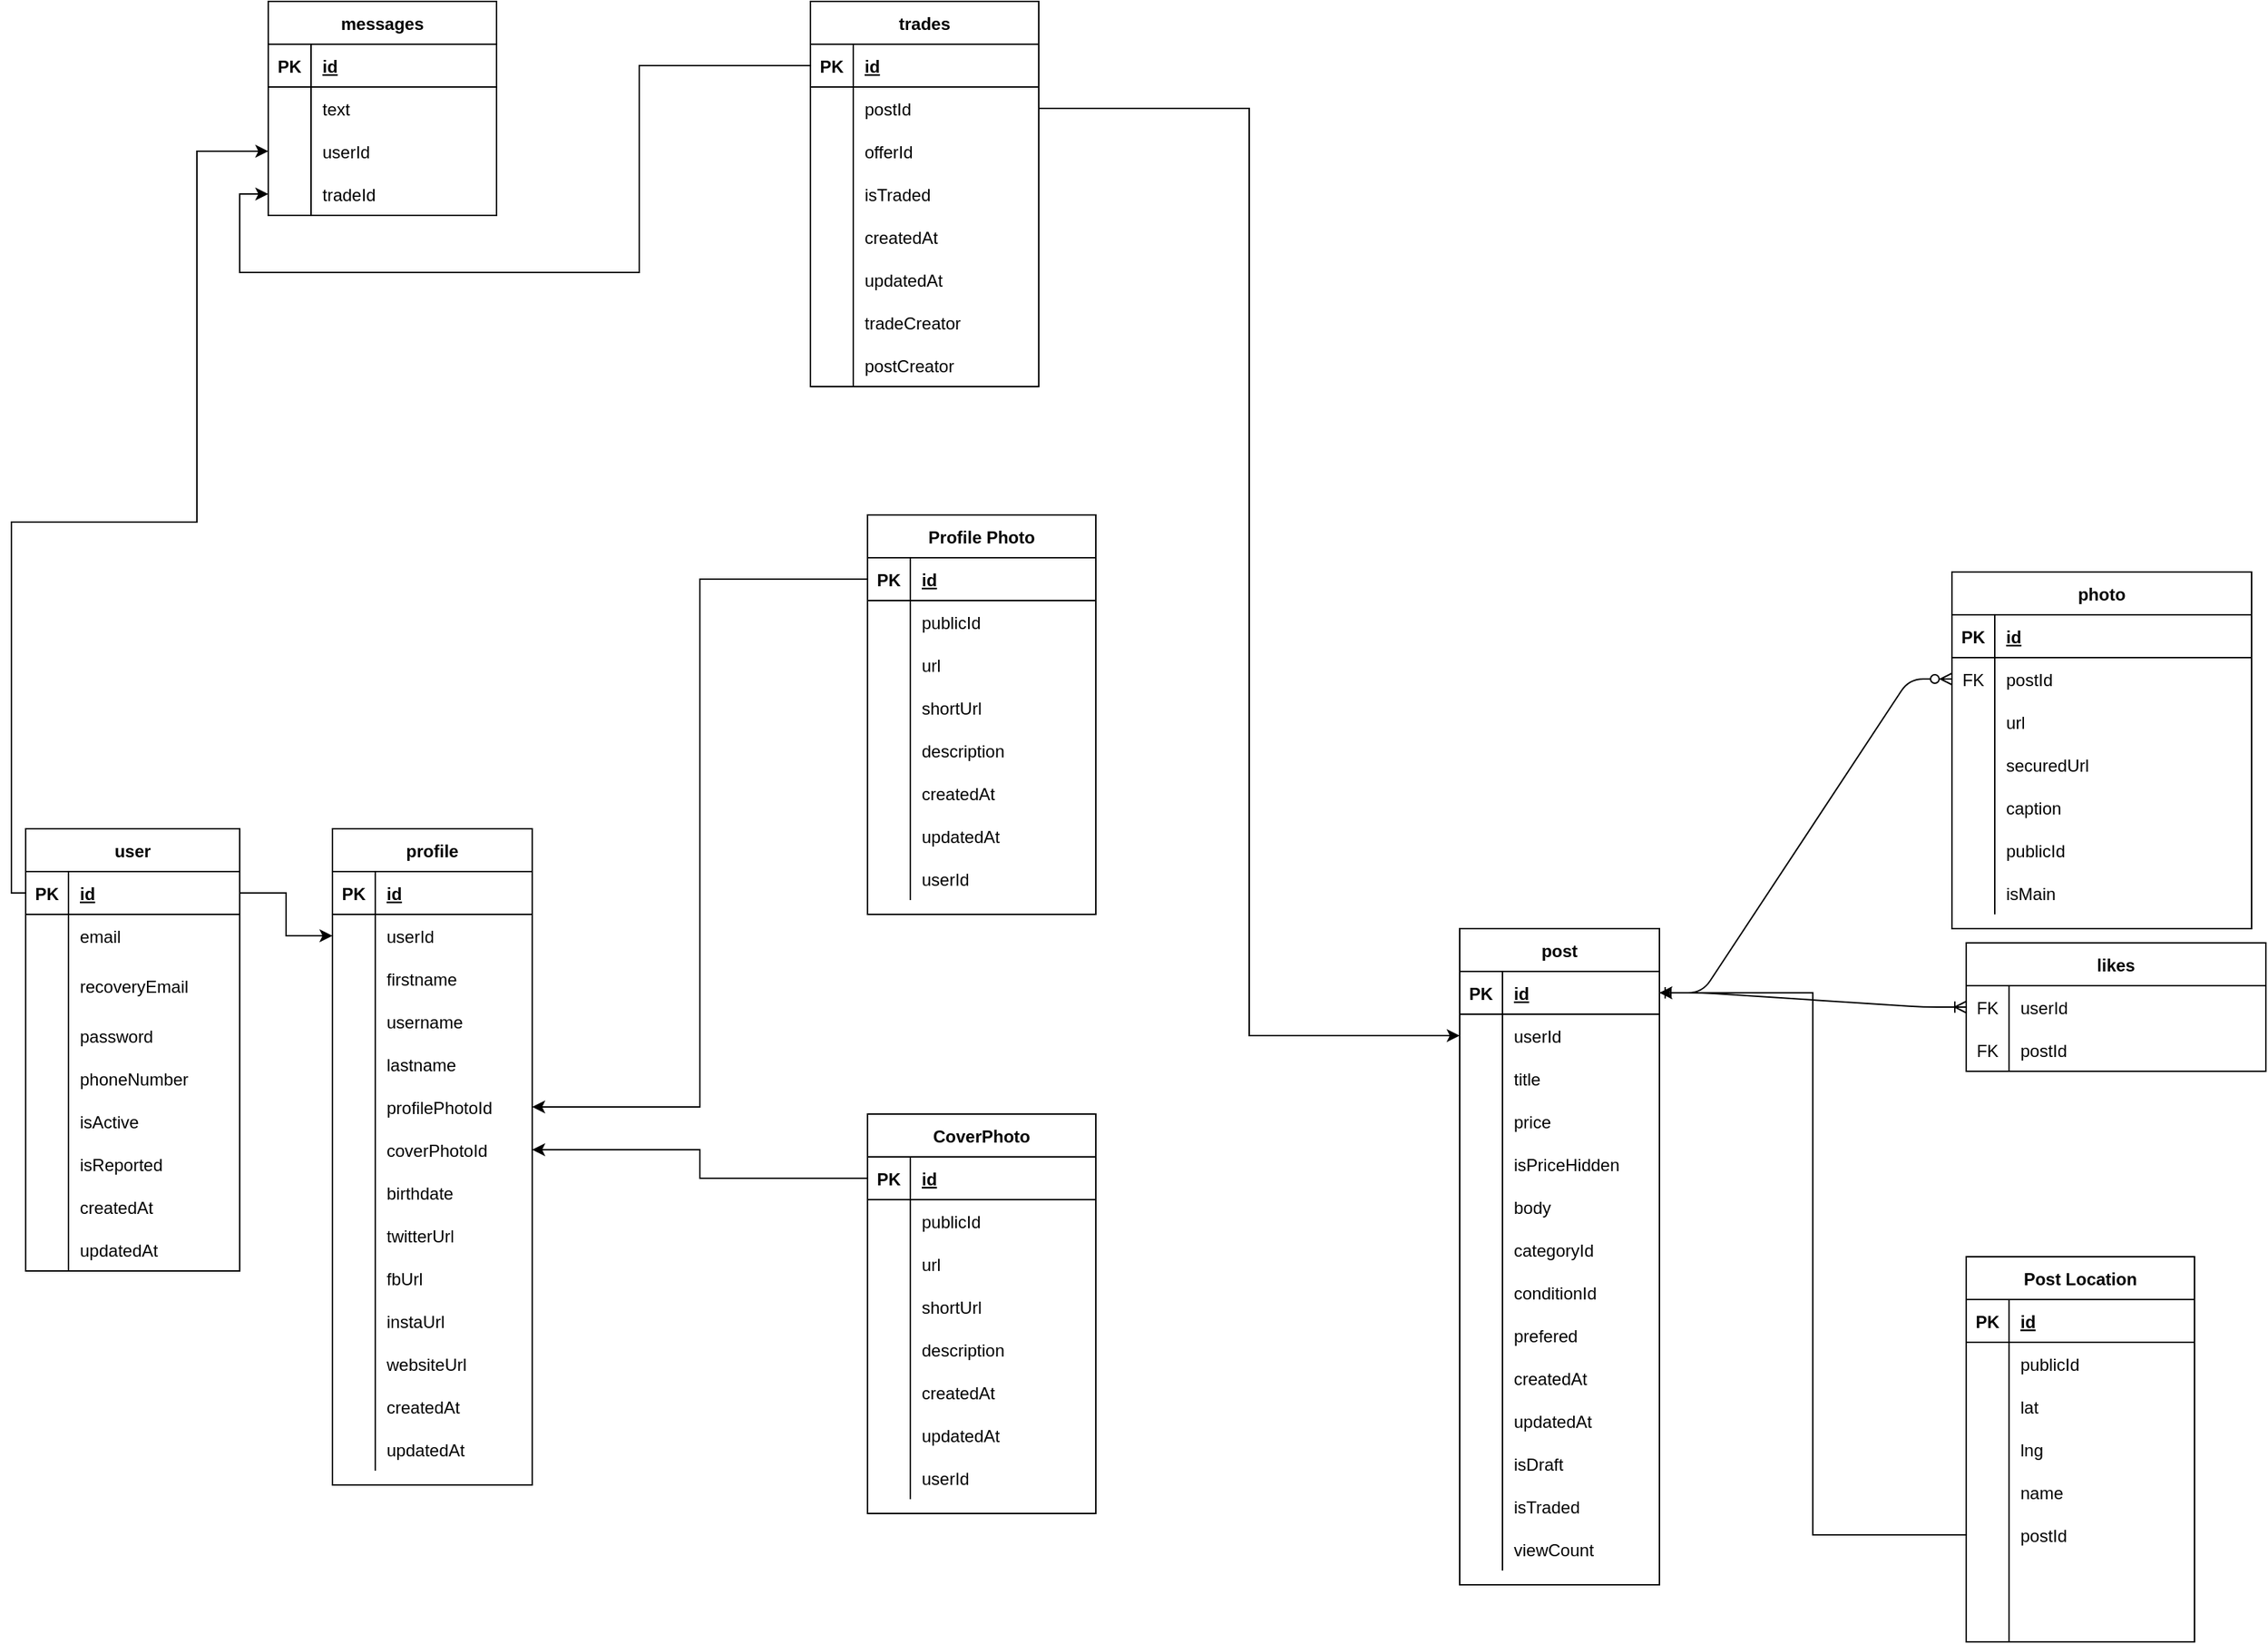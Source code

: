 <mxfile version="14.6.13" type="device"><diagram id="F9-uQ78p3KPdKDjT3aGs" name="Page-1"><mxGraphModel dx="2370" dy="1370" grid="1" gridSize="10" guides="1" tooltips="1" connect="1" arrows="1" fold="1" page="1" pageScale="1" pageWidth="850" pageHeight="1100" math="0" shadow="0"><root><mxCell id="0"/><mxCell id="1" parent="0"/><mxCell id="t3PHwdm_PvKEiBLsTICT-1" value="" style="edgeStyle=entityRelationEdgeStyle;fontSize=12;html=1;endArrow=ERzeroToMany;startArrow=ERmandOne;exitX=1;exitY=0.5;exitDx=0;exitDy=0;entryX=0;entryY=0.5;entryDx=0;entryDy=0;" parent="1" source="t3PHwdm_PvKEiBLsTICT-130" target="t3PHwdm_PvKEiBLsTICT-216" edge="1"><mxGeometry width="100" height="100" relative="1" as="geometry"><mxPoint x="1555" y="1060" as="sourcePoint"/><mxPoint x="1655" y="960" as="targetPoint"/></mxGeometry></mxCell><mxCell id="t3PHwdm_PvKEiBLsTICT-3" value="" style="edgeStyle=entityRelationEdgeStyle;fontSize=12;html=1;endArrow=ERoneToMany;entryX=0;entryY=0.5;entryDx=0;entryDy=0;exitX=1;exitY=0.5;exitDx=0;exitDy=0;" parent="1" source="t3PHwdm_PvKEiBLsTICT-130" target="t3PHwdm_PvKEiBLsTICT-167" edge="1"><mxGeometry width="100" height="100" relative="1" as="geometry"><mxPoint x="1455" y="1220" as="sourcePoint"/><mxPoint x="1555" y="1120" as="targetPoint"/></mxGeometry></mxCell><mxCell id="t3PHwdm_PvKEiBLsTICT-4" value="profile" style="shape=table;startSize=30;container=1;collapsible=1;childLayout=tableLayout;fixedRows=1;rowLines=0;fontStyle=1;align=center;resizeLast=1;" parent="1" vertex="1"><mxGeometry x="605" y="850" width="140" height="460" as="geometry"/></mxCell><mxCell id="t3PHwdm_PvKEiBLsTICT-5" value="" style="shape=partialRectangle;collapsible=0;dropTarget=0;pointerEvents=0;fillColor=none;points=[[0,0.5],[1,0.5]];portConstraint=eastwest;top=0;left=0;right=0;bottom=1;" parent="t3PHwdm_PvKEiBLsTICT-4" vertex="1"><mxGeometry y="30" width="140" height="30" as="geometry"/></mxCell><mxCell id="t3PHwdm_PvKEiBLsTICT-6" value="PK" style="shape=partialRectangle;overflow=hidden;connectable=0;fillColor=none;top=0;left=0;bottom=0;right=0;fontStyle=1;" parent="t3PHwdm_PvKEiBLsTICT-5" vertex="1"><mxGeometry width="30" height="30" as="geometry"/></mxCell><mxCell id="t3PHwdm_PvKEiBLsTICT-7" value="id" style="shape=partialRectangle;overflow=hidden;connectable=0;fillColor=none;top=0;left=0;bottom=0;right=0;align=left;spacingLeft=6;fontStyle=5;" parent="t3PHwdm_PvKEiBLsTICT-5" vertex="1"><mxGeometry x="30" width="110" height="30" as="geometry"/></mxCell><mxCell id="t3PHwdm_PvKEiBLsTICT-8" value="" style="shape=partialRectangle;collapsible=0;dropTarget=0;pointerEvents=0;fillColor=none;points=[[0,0.5],[1,0.5]];portConstraint=eastwest;top=0;left=0;right=0;bottom=0;" parent="t3PHwdm_PvKEiBLsTICT-4" vertex="1"><mxGeometry y="60" width="140" height="30" as="geometry"/></mxCell><mxCell id="t3PHwdm_PvKEiBLsTICT-9" value="" style="shape=partialRectangle;overflow=hidden;connectable=0;fillColor=none;top=0;left=0;bottom=0;right=0;" parent="t3PHwdm_PvKEiBLsTICT-8" vertex="1"><mxGeometry width="30" height="30" as="geometry"/></mxCell><mxCell id="t3PHwdm_PvKEiBLsTICT-10" value="userId" style="shape=partialRectangle;overflow=hidden;connectable=0;fillColor=none;top=0;left=0;bottom=0;right=0;align=left;spacingLeft=6;" parent="t3PHwdm_PvKEiBLsTICT-8" vertex="1"><mxGeometry x="30" width="110" height="30" as="geometry"/></mxCell><mxCell id="t3PHwdm_PvKEiBLsTICT-11" value="" style="shape=partialRectangle;collapsible=0;dropTarget=0;pointerEvents=0;fillColor=none;points=[[0,0.5],[1,0.5]];portConstraint=eastwest;top=0;left=0;right=0;bottom=0;" parent="t3PHwdm_PvKEiBLsTICT-4" vertex="1"><mxGeometry y="90" width="140" height="30" as="geometry"/></mxCell><mxCell id="t3PHwdm_PvKEiBLsTICT-12" value="" style="shape=partialRectangle;overflow=hidden;connectable=0;fillColor=none;top=0;left=0;bottom=0;right=0;" parent="t3PHwdm_PvKEiBLsTICT-11" vertex="1"><mxGeometry width="30" height="30" as="geometry"/></mxCell><mxCell id="t3PHwdm_PvKEiBLsTICT-13" value="firstname" style="shape=partialRectangle;overflow=hidden;connectable=0;fillColor=none;top=0;left=0;bottom=0;right=0;align=left;spacingLeft=6;" parent="t3PHwdm_PvKEiBLsTICT-11" vertex="1"><mxGeometry x="30" width="110" height="30" as="geometry"/></mxCell><mxCell id="t3PHwdm_PvKEiBLsTICT-14" value="" style="shape=partialRectangle;collapsible=0;dropTarget=0;pointerEvents=0;fillColor=none;points=[[0,0.5],[1,0.5]];portConstraint=eastwest;top=0;left=0;right=0;bottom=0;" parent="t3PHwdm_PvKEiBLsTICT-4" vertex="1"><mxGeometry y="120" width="140" height="30" as="geometry"/></mxCell><mxCell id="t3PHwdm_PvKEiBLsTICT-15" value="" style="shape=partialRectangle;overflow=hidden;connectable=0;fillColor=none;top=0;left=0;bottom=0;right=0;" parent="t3PHwdm_PvKEiBLsTICT-14" vertex="1"><mxGeometry width="30" height="30" as="geometry"/></mxCell><mxCell id="t3PHwdm_PvKEiBLsTICT-16" value="username" style="shape=partialRectangle;overflow=hidden;connectable=0;fillColor=none;top=0;left=0;bottom=0;right=0;align=left;spacingLeft=6;" parent="t3PHwdm_PvKEiBLsTICT-14" vertex="1"><mxGeometry x="30" width="110" height="30" as="geometry"/></mxCell><mxCell id="t3PHwdm_PvKEiBLsTICT-17" value="" style="shape=partialRectangle;collapsible=0;dropTarget=0;pointerEvents=0;fillColor=none;points=[[0,0.5],[1,0.5]];portConstraint=eastwest;top=0;left=0;right=0;bottom=0;" parent="t3PHwdm_PvKEiBLsTICT-4" vertex="1"><mxGeometry y="150" width="140" height="30" as="geometry"/></mxCell><mxCell id="t3PHwdm_PvKEiBLsTICT-18" value="" style="shape=partialRectangle;overflow=hidden;connectable=0;fillColor=none;top=0;left=0;bottom=0;right=0;" parent="t3PHwdm_PvKEiBLsTICT-17" vertex="1"><mxGeometry width="30" height="30" as="geometry"/></mxCell><mxCell id="t3PHwdm_PvKEiBLsTICT-19" value="lastname" style="shape=partialRectangle;overflow=hidden;connectable=0;fillColor=none;top=0;left=0;bottom=0;right=0;align=left;spacingLeft=6;" parent="t3PHwdm_PvKEiBLsTICT-17" vertex="1"><mxGeometry x="30" width="110" height="30" as="geometry"/></mxCell><mxCell id="t3PHwdm_PvKEiBLsTICT-20" value="" style="shape=partialRectangle;collapsible=0;dropTarget=0;pointerEvents=0;fillColor=none;points=[[0,0.5],[1,0.5]];portConstraint=eastwest;top=0;left=0;right=0;bottom=0;" parent="t3PHwdm_PvKEiBLsTICT-4" vertex="1"><mxGeometry y="180" width="140" height="30" as="geometry"/></mxCell><mxCell id="t3PHwdm_PvKEiBLsTICT-21" value="" style="shape=partialRectangle;overflow=hidden;connectable=0;fillColor=none;top=0;left=0;bottom=0;right=0;" parent="t3PHwdm_PvKEiBLsTICT-20" vertex="1"><mxGeometry width="30" height="30" as="geometry"/></mxCell><mxCell id="t3PHwdm_PvKEiBLsTICT-22" value="profilePhotoId" style="shape=partialRectangle;overflow=hidden;connectable=0;fillColor=none;top=0;left=0;bottom=0;right=0;align=left;spacingLeft=6;" parent="t3PHwdm_PvKEiBLsTICT-20" vertex="1"><mxGeometry x="30" width="110" height="30" as="geometry"/></mxCell><mxCell id="t3PHwdm_PvKEiBLsTICT-23" value="" style="shape=partialRectangle;collapsible=0;dropTarget=0;pointerEvents=0;fillColor=none;points=[[0,0.5],[1,0.5]];portConstraint=eastwest;top=0;left=0;right=0;bottom=0;" parent="t3PHwdm_PvKEiBLsTICT-4" vertex="1"><mxGeometry y="210" width="140" height="30" as="geometry"/></mxCell><mxCell id="t3PHwdm_PvKEiBLsTICT-24" value="" style="shape=partialRectangle;overflow=hidden;connectable=0;fillColor=none;top=0;left=0;bottom=0;right=0;" parent="t3PHwdm_PvKEiBLsTICT-23" vertex="1"><mxGeometry width="30" height="30" as="geometry"/></mxCell><mxCell id="t3PHwdm_PvKEiBLsTICT-25" value="coverPhotoId" style="shape=partialRectangle;overflow=hidden;connectable=0;fillColor=none;top=0;left=0;bottom=0;right=0;align=left;spacingLeft=6;" parent="t3PHwdm_PvKEiBLsTICT-23" vertex="1"><mxGeometry x="30" width="110" height="30" as="geometry"/></mxCell><mxCell id="t3PHwdm_PvKEiBLsTICT-26" value="" style="shape=partialRectangle;collapsible=0;dropTarget=0;pointerEvents=0;fillColor=none;points=[[0,0.5],[1,0.5]];portConstraint=eastwest;top=0;left=0;right=0;bottom=0;" parent="t3PHwdm_PvKEiBLsTICT-4" vertex="1"><mxGeometry y="240" width="140" height="30" as="geometry"/></mxCell><mxCell id="t3PHwdm_PvKEiBLsTICT-27" value="" style="shape=partialRectangle;overflow=hidden;connectable=0;fillColor=none;top=0;left=0;bottom=0;right=0;" parent="t3PHwdm_PvKEiBLsTICT-26" vertex="1"><mxGeometry width="30" height="30" as="geometry"/></mxCell><mxCell id="t3PHwdm_PvKEiBLsTICT-28" value="birthdate" style="shape=partialRectangle;overflow=hidden;connectable=0;fillColor=none;top=0;left=0;bottom=0;right=0;align=left;spacingLeft=6;" parent="t3PHwdm_PvKEiBLsTICT-26" vertex="1"><mxGeometry x="30" width="110" height="30" as="geometry"/></mxCell><mxCell id="t3PHwdm_PvKEiBLsTICT-29" value="" style="shape=partialRectangle;collapsible=0;dropTarget=0;pointerEvents=0;fillColor=none;points=[[0,0.5],[1,0.5]];portConstraint=eastwest;top=0;left=0;right=0;bottom=0;" parent="t3PHwdm_PvKEiBLsTICT-4" vertex="1"><mxGeometry y="270" width="140" height="30" as="geometry"/></mxCell><mxCell id="t3PHwdm_PvKEiBLsTICT-30" value="" style="shape=partialRectangle;overflow=hidden;connectable=0;fillColor=none;top=0;left=0;bottom=0;right=0;" parent="t3PHwdm_PvKEiBLsTICT-29" vertex="1"><mxGeometry width="30" height="30" as="geometry"/></mxCell><mxCell id="t3PHwdm_PvKEiBLsTICT-31" value="twitterUrl" style="shape=partialRectangle;overflow=hidden;connectable=0;fillColor=none;top=0;left=0;bottom=0;right=0;align=left;spacingLeft=6;" parent="t3PHwdm_PvKEiBLsTICT-29" vertex="1"><mxGeometry x="30" width="110" height="30" as="geometry"/></mxCell><mxCell id="t3PHwdm_PvKEiBLsTICT-32" value="" style="shape=partialRectangle;collapsible=0;dropTarget=0;pointerEvents=0;fillColor=none;points=[[0,0.5],[1,0.5]];portConstraint=eastwest;top=0;left=0;right=0;bottom=0;" parent="t3PHwdm_PvKEiBLsTICT-4" vertex="1"><mxGeometry y="300" width="140" height="30" as="geometry"/></mxCell><mxCell id="t3PHwdm_PvKEiBLsTICT-33" value="" style="shape=partialRectangle;overflow=hidden;connectable=0;fillColor=none;top=0;left=0;bottom=0;right=0;" parent="t3PHwdm_PvKEiBLsTICT-32" vertex="1"><mxGeometry width="30" height="30" as="geometry"/></mxCell><mxCell id="t3PHwdm_PvKEiBLsTICT-34" value="fbUrl" style="shape=partialRectangle;overflow=hidden;connectable=0;fillColor=none;top=0;left=0;bottom=0;right=0;align=left;spacingLeft=6;" parent="t3PHwdm_PvKEiBLsTICT-32" vertex="1"><mxGeometry x="30" width="110" height="30" as="geometry"/></mxCell><mxCell id="t3PHwdm_PvKEiBLsTICT-35" value="" style="shape=partialRectangle;collapsible=0;dropTarget=0;pointerEvents=0;fillColor=none;points=[[0,0.5],[1,0.5]];portConstraint=eastwest;top=0;left=0;right=0;bottom=0;" parent="t3PHwdm_PvKEiBLsTICT-4" vertex="1"><mxGeometry y="330" width="140" height="30" as="geometry"/></mxCell><mxCell id="t3PHwdm_PvKEiBLsTICT-36" value="" style="shape=partialRectangle;overflow=hidden;connectable=0;fillColor=none;top=0;left=0;bottom=0;right=0;" parent="t3PHwdm_PvKEiBLsTICT-35" vertex="1"><mxGeometry width="30" height="30" as="geometry"/></mxCell><mxCell id="t3PHwdm_PvKEiBLsTICT-37" value="instaUrl" style="shape=partialRectangle;overflow=hidden;connectable=0;fillColor=none;top=0;left=0;bottom=0;right=0;align=left;spacingLeft=6;" parent="t3PHwdm_PvKEiBLsTICT-35" vertex="1"><mxGeometry x="30" width="110" height="30" as="geometry"/></mxCell><mxCell id="t3PHwdm_PvKEiBLsTICT-38" value="" style="shape=partialRectangle;collapsible=0;dropTarget=0;pointerEvents=0;fillColor=none;points=[[0,0.5],[1,0.5]];portConstraint=eastwest;top=0;left=0;right=0;bottom=0;" parent="t3PHwdm_PvKEiBLsTICT-4" vertex="1"><mxGeometry y="360" width="140" height="30" as="geometry"/></mxCell><mxCell id="t3PHwdm_PvKEiBLsTICT-39" value="" style="shape=partialRectangle;overflow=hidden;connectable=0;fillColor=none;top=0;left=0;bottom=0;right=0;" parent="t3PHwdm_PvKEiBLsTICT-38" vertex="1"><mxGeometry width="30" height="30" as="geometry"/></mxCell><mxCell id="t3PHwdm_PvKEiBLsTICT-40" value="websiteUrl" style="shape=partialRectangle;overflow=hidden;connectable=0;fillColor=none;top=0;left=0;bottom=0;right=0;align=left;spacingLeft=6;" parent="t3PHwdm_PvKEiBLsTICT-38" vertex="1"><mxGeometry x="30" width="110" height="30" as="geometry"/></mxCell><mxCell id="t3PHwdm_PvKEiBLsTICT-41" value="" style="shape=partialRectangle;collapsible=0;dropTarget=0;pointerEvents=0;fillColor=none;points=[[0,0.5],[1,0.5]];portConstraint=eastwest;top=0;left=0;right=0;bottom=0;" parent="t3PHwdm_PvKEiBLsTICT-4" vertex="1"><mxGeometry y="390" width="140" height="30" as="geometry"/></mxCell><mxCell id="t3PHwdm_PvKEiBLsTICT-42" value="" style="shape=partialRectangle;overflow=hidden;connectable=0;fillColor=none;top=0;left=0;bottom=0;right=0;" parent="t3PHwdm_PvKEiBLsTICT-41" vertex="1"><mxGeometry width="30" height="30" as="geometry"/></mxCell><mxCell id="t3PHwdm_PvKEiBLsTICT-43" value="createdAt" style="shape=partialRectangle;overflow=hidden;connectable=0;fillColor=none;top=0;left=0;bottom=0;right=0;align=left;spacingLeft=6;" parent="t3PHwdm_PvKEiBLsTICT-41" vertex="1"><mxGeometry x="30" width="110" height="30" as="geometry"/></mxCell><mxCell id="t3PHwdm_PvKEiBLsTICT-44" value="" style="shape=partialRectangle;collapsible=0;dropTarget=0;pointerEvents=0;fillColor=none;points=[[0,0.5],[1,0.5]];portConstraint=eastwest;top=0;left=0;right=0;bottom=0;" parent="t3PHwdm_PvKEiBLsTICT-4" vertex="1"><mxGeometry y="420" width="140" height="30" as="geometry"/></mxCell><mxCell id="t3PHwdm_PvKEiBLsTICT-45" value="" style="shape=partialRectangle;overflow=hidden;connectable=0;fillColor=none;top=0;left=0;bottom=0;right=0;" parent="t3PHwdm_PvKEiBLsTICT-44" vertex="1"><mxGeometry width="30" height="30" as="geometry"/></mxCell><mxCell id="t3PHwdm_PvKEiBLsTICT-46" value="updatedAt" style="shape=partialRectangle;overflow=hidden;connectable=0;fillColor=none;top=0;left=0;bottom=0;right=0;align=left;spacingLeft=6;" parent="t3PHwdm_PvKEiBLsTICT-44" vertex="1"><mxGeometry x="30" width="110" height="30" as="geometry"/></mxCell><mxCell id="t3PHwdm_PvKEiBLsTICT-47" value="user" style="shape=table;startSize=30;container=1;collapsible=1;childLayout=tableLayout;fixedRows=1;rowLines=0;fontStyle=1;align=center;resizeLast=1;" parent="1" vertex="1"><mxGeometry x="390" y="850" width="150" height="310" as="geometry"/></mxCell><mxCell id="t3PHwdm_PvKEiBLsTICT-48" value="" style="shape=partialRectangle;collapsible=0;dropTarget=0;pointerEvents=0;fillColor=none;points=[[0,0.5],[1,0.5]];portConstraint=eastwest;top=0;left=0;right=0;bottom=1;" parent="t3PHwdm_PvKEiBLsTICT-47" vertex="1"><mxGeometry y="30" width="150" height="30" as="geometry"/></mxCell><mxCell id="t3PHwdm_PvKEiBLsTICT-49" value="PK" style="shape=partialRectangle;overflow=hidden;connectable=0;fillColor=none;top=0;left=0;bottom=0;right=0;fontStyle=1;" parent="t3PHwdm_PvKEiBLsTICT-48" vertex="1"><mxGeometry width="30" height="30" as="geometry"/></mxCell><mxCell id="t3PHwdm_PvKEiBLsTICT-50" value="id" style="shape=partialRectangle;overflow=hidden;connectable=0;fillColor=none;top=0;left=0;bottom=0;right=0;align=left;spacingLeft=6;fontStyle=5;" parent="t3PHwdm_PvKEiBLsTICT-48" vertex="1"><mxGeometry x="30" width="120" height="30" as="geometry"/></mxCell><mxCell id="t3PHwdm_PvKEiBLsTICT-51" value="" style="shape=partialRectangle;collapsible=0;dropTarget=0;pointerEvents=0;fillColor=none;points=[[0,0.5],[1,0.5]];portConstraint=eastwest;top=0;left=0;right=0;bottom=0;" parent="t3PHwdm_PvKEiBLsTICT-47" vertex="1"><mxGeometry y="60" width="150" height="30" as="geometry"/></mxCell><mxCell id="t3PHwdm_PvKEiBLsTICT-52" value="" style="shape=partialRectangle;overflow=hidden;connectable=0;fillColor=none;top=0;left=0;bottom=0;right=0;" parent="t3PHwdm_PvKEiBLsTICT-51" vertex="1"><mxGeometry width="30" height="30" as="geometry"/></mxCell><mxCell id="t3PHwdm_PvKEiBLsTICT-53" value="email" style="shape=partialRectangle;overflow=hidden;connectable=0;fillColor=none;top=0;left=0;bottom=0;right=0;align=left;spacingLeft=6;" parent="t3PHwdm_PvKEiBLsTICT-51" vertex="1"><mxGeometry x="30" width="120" height="30" as="geometry"/></mxCell><mxCell id="t3PHwdm_PvKEiBLsTICT-54" value="" style="shape=partialRectangle;collapsible=0;dropTarget=0;pointerEvents=0;fillColor=none;points=[[0,0.5],[1,0.5]];portConstraint=eastwest;top=0;left=0;right=0;bottom=0;" parent="t3PHwdm_PvKEiBLsTICT-47" vertex="1"><mxGeometry y="90" width="150" height="40" as="geometry"/></mxCell><mxCell id="t3PHwdm_PvKEiBLsTICT-55" value="" style="shape=partialRectangle;overflow=hidden;connectable=0;fillColor=none;top=0;left=0;bottom=0;right=0;" parent="t3PHwdm_PvKEiBLsTICT-54" vertex="1"><mxGeometry width="30" height="40" as="geometry"/></mxCell><mxCell id="t3PHwdm_PvKEiBLsTICT-56" value="recoveryEmail" style="shape=partialRectangle;overflow=hidden;connectable=0;fillColor=none;top=0;left=0;bottom=0;right=0;align=left;spacingLeft=6;" parent="t3PHwdm_PvKEiBLsTICT-54" vertex="1"><mxGeometry x="30" width="120" height="40" as="geometry"/></mxCell><mxCell id="t3PHwdm_PvKEiBLsTICT-57" value="" style="shape=partialRectangle;collapsible=0;dropTarget=0;pointerEvents=0;fillColor=none;points=[[0,0.5],[1,0.5]];portConstraint=eastwest;top=0;left=0;right=0;bottom=0;" parent="t3PHwdm_PvKEiBLsTICT-47" vertex="1"><mxGeometry y="130" width="150" height="30" as="geometry"/></mxCell><mxCell id="t3PHwdm_PvKEiBLsTICT-58" value="" style="shape=partialRectangle;overflow=hidden;connectable=0;fillColor=none;top=0;left=0;bottom=0;right=0;" parent="t3PHwdm_PvKEiBLsTICT-57" vertex="1"><mxGeometry width="30" height="30" as="geometry"/></mxCell><mxCell id="t3PHwdm_PvKEiBLsTICT-59" value="password" style="shape=partialRectangle;overflow=hidden;connectable=0;fillColor=none;top=0;left=0;bottom=0;right=0;align=left;spacingLeft=6;" parent="t3PHwdm_PvKEiBLsTICT-57" vertex="1"><mxGeometry x="30" width="120" height="30" as="geometry"/></mxCell><mxCell id="t3PHwdm_PvKEiBLsTICT-60" value="" style="shape=partialRectangle;collapsible=0;dropTarget=0;pointerEvents=0;fillColor=none;points=[[0,0.5],[1,0.5]];portConstraint=eastwest;top=0;left=0;right=0;bottom=0;" parent="t3PHwdm_PvKEiBLsTICT-47" vertex="1"><mxGeometry y="160" width="150" height="30" as="geometry"/></mxCell><mxCell id="t3PHwdm_PvKEiBLsTICT-61" value="" style="shape=partialRectangle;overflow=hidden;connectable=0;fillColor=none;top=0;left=0;bottom=0;right=0;" parent="t3PHwdm_PvKEiBLsTICT-60" vertex="1"><mxGeometry width="30" height="30" as="geometry"/></mxCell><mxCell id="t3PHwdm_PvKEiBLsTICT-62" value="phoneNumber" style="shape=partialRectangle;overflow=hidden;connectable=0;fillColor=none;top=0;left=0;bottom=0;right=0;align=left;spacingLeft=6;" parent="t3PHwdm_PvKEiBLsTICT-60" vertex="1"><mxGeometry x="30" width="120" height="30" as="geometry"/></mxCell><mxCell id="t3PHwdm_PvKEiBLsTICT-63" value="" style="shape=partialRectangle;collapsible=0;dropTarget=0;pointerEvents=0;fillColor=none;points=[[0,0.5],[1,0.5]];portConstraint=eastwest;top=0;left=0;right=0;bottom=0;" parent="t3PHwdm_PvKEiBLsTICT-47" vertex="1"><mxGeometry y="190" width="150" height="30" as="geometry"/></mxCell><mxCell id="t3PHwdm_PvKEiBLsTICT-64" value="" style="shape=partialRectangle;overflow=hidden;connectable=0;fillColor=none;top=0;left=0;bottom=0;right=0;" parent="t3PHwdm_PvKEiBLsTICT-63" vertex="1"><mxGeometry width="30" height="30" as="geometry"/></mxCell><mxCell id="t3PHwdm_PvKEiBLsTICT-65" value="isActive" style="shape=partialRectangle;overflow=hidden;connectable=0;fillColor=none;top=0;left=0;bottom=0;right=0;align=left;spacingLeft=6;" parent="t3PHwdm_PvKEiBLsTICT-63" vertex="1"><mxGeometry x="30" width="120" height="30" as="geometry"/></mxCell><mxCell id="t3PHwdm_PvKEiBLsTICT-66" value="" style="shape=partialRectangle;collapsible=0;dropTarget=0;pointerEvents=0;fillColor=none;points=[[0,0.5],[1,0.5]];portConstraint=eastwest;top=0;left=0;right=0;bottom=0;" parent="t3PHwdm_PvKEiBLsTICT-47" vertex="1"><mxGeometry y="220" width="150" height="30" as="geometry"/></mxCell><mxCell id="t3PHwdm_PvKEiBLsTICT-67" value="" style="shape=partialRectangle;overflow=hidden;connectable=0;fillColor=none;top=0;left=0;bottom=0;right=0;" parent="t3PHwdm_PvKEiBLsTICT-66" vertex="1"><mxGeometry width="30" height="30" as="geometry"/></mxCell><mxCell id="t3PHwdm_PvKEiBLsTICT-68" value="isReported" style="shape=partialRectangle;overflow=hidden;connectable=0;fillColor=none;top=0;left=0;bottom=0;right=0;align=left;spacingLeft=6;" parent="t3PHwdm_PvKEiBLsTICT-66" vertex="1"><mxGeometry x="30" width="120" height="30" as="geometry"/></mxCell><mxCell id="t3PHwdm_PvKEiBLsTICT-69" value="" style="shape=partialRectangle;collapsible=0;dropTarget=0;pointerEvents=0;fillColor=none;points=[[0,0.5],[1,0.5]];portConstraint=eastwest;top=0;left=0;right=0;bottom=0;" parent="t3PHwdm_PvKEiBLsTICT-47" vertex="1"><mxGeometry y="250" width="150" height="30" as="geometry"/></mxCell><mxCell id="t3PHwdm_PvKEiBLsTICT-70" value="" style="shape=partialRectangle;overflow=hidden;connectable=0;fillColor=none;top=0;left=0;bottom=0;right=0;" parent="t3PHwdm_PvKEiBLsTICT-69" vertex="1"><mxGeometry width="30" height="30" as="geometry"/></mxCell><mxCell id="t3PHwdm_PvKEiBLsTICT-71" value="createdAt" style="shape=partialRectangle;overflow=hidden;connectable=0;fillColor=none;top=0;left=0;bottom=0;right=0;align=left;spacingLeft=6;" parent="t3PHwdm_PvKEiBLsTICT-69" vertex="1"><mxGeometry x="30" width="120" height="30" as="geometry"/></mxCell><mxCell id="t3PHwdm_PvKEiBLsTICT-72" value="" style="shape=partialRectangle;collapsible=0;dropTarget=0;pointerEvents=0;fillColor=none;points=[[0,0.5],[1,0.5]];portConstraint=eastwest;top=0;left=0;right=0;bottom=0;" parent="t3PHwdm_PvKEiBLsTICT-47" vertex="1"><mxGeometry y="280" width="150" height="30" as="geometry"/></mxCell><mxCell id="t3PHwdm_PvKEiBLsTICT-73" value="" style="shape=partialRectangle;overflow=hidden;connectable=0;fillColor=none;top=0;left=0;bottom=0;right=0;" parent="t3PHwdm_PvKEiBLsTICT-72" vertex="1"><mxGeometry width="30" height="30" as="geometry"/></mxCell><mxCell id="t3PHwdm_PvKEiBLsTICT-74" value="updatedAt" style="shape=partialRectangle;overflow=hidden;connectable=0;fillColor=none;top=0;left=0;bottom=0;right=0;align=left;spacingLeft=6;" parent="t3PHwdm_PvKEiBLsTICT-72" vertex="1"><mxGeometry x="30" width="120" height="30" as="geometry"/></mxCell><mxCell id="t3PHwdm_PvKEiBLsTICT-75" style="edgeStyle=orthogonalEdgeStyle;rounded=0;orthogonalLoop=1;jettySize=auto;html=1;" parent="1" source="t3PHwdm_PvKEiBLsTICT-48" target="t3PHwdm_PvKEiBLsTICT-8" edge="1"><mxGeometry relative="1" as="geometry"/></mxCell><mxCell id="t3PHwdm_PvKEiBLsTICT-129" value="post" style="shape=table;startSize=30;container=1;collapsible=1;childLayout=tableLayout;fixedRows=1;rowLines=0;fontStyle=1;align=center;resizeLast=1;" parent="1" vertex="1"><mxGeometry x="1395" y="920" width="140" height="460" as="geometry"/></mxCell><mxCell id="t3PHwdm_PvKEiBLsTICT-130" value="" style="shape=partialRectangle;collapsible=0;dropTarget=0;pointerEvents=0;fillColor=none;points=[[0,0.5],[1,0.5]];portConstraint=eastwest;top=0;left=0;right=0;bottom=1;" parent="t3PHwdm_PvKEiBLsTICT-129" vertex="1"><mxGeometry y="30" width="140" height="30" as="geometry"/></mxCell><mxCell id="t3PHwdm_PvKEiBLsTICT-131" value="PK" style="shape=partialRectangle;overflow=hidden;connectable=0;fillColor=none;top=0;left=0;bottom=0;right=0;fontStyle=1;" parent="t3PHwdm_PvKEiBLsTICT-130" vertex="1"><mxGeometry width="30" height="30" as="geometry"/></mxCell><mxCell id="t3PHwdm_PvKEiBLsTICT-132" value="id" style="shape=partialRectangle;overflow=hidden;connectable=0;fillColor=none;top=0;left=0;bottom=0;right=0;align=left;spacingLeft=6;fontStyle=5;" parent="t3PHwdm_PvKEiBLsTICT-130" vertex="1"><mxGeometry x="30" width="110" height="30" as="geometry"/></mxCell><mxCell id="t3PHwdm_PvKEiBLsTICT-133" value="" style="shape=partialRectangle;collapsible=0;dropTarget=0;pointerEvents=0;fillColor=none;points=[[0,0.5],[1,0.5]];portConstraint=eastwest;top=0;left=0;right=0;bottom=0;" parent="t3PHwdm_PvKEiBLsTICT-129" vertex="1"><mxGeometry y="60" width="140" height="30" as="geometry"/></mxCell><mxCell id="t3PHwdm_PvKEiBLsTICT-134" value="" style="shape=partialRectangle;overflow=hidden;connectable=0;fillColor=none;top=0;left=0;bottom=0;right=0;" parent="t3PHwdm_PvKEiBLsTICT-133" vertex="1"><mxGeometry width="30" height="30" as="geometry"/></mxCell><mxCell id="t3PHwdm_PvKEiBLsTICT-135" value="userId" style="shape=partialRectangle;overflow=hidden;connectable=0;fillColor=none;top=0;left=0;bottom=0;right=0;align=left;spacingLeft=6;" parent="t3PHwdm_PvKEiBLsTICT-133" vertex="1"><mxGeometry x="30" width="110" height="30" as="geometry"/></mxCell><mxCell id="t3PHwdm_PvKEiBLsTICT-136" value="" style="shape=partialRectangle;collapsible=0;dropTarget=0;pointerEvents=0;fillColor=none;points=[[0,0.5],[1,0.5]];portConstraint=eastwest;top=0;left=0;right=0;bottom=0;" parent="t3PHwdm_PvKEiBLsTICT-129" vertex="1"><mxGeometry y="90" width="140" height="30" as="geometry"/></mxCell><mxCell id="t3PHwdm_PvKEiBLsTICT-137" value="" style="shape=partialRectangle;overflow=hidden;connectable=0;fillColor=none;top=0;left=0;bottom=0;right=0;" parent="t3PHwdm_PvKEiBLsTICT-136" vertex="1"><mxGeometry width="30" height="30" as="geometry"/></mxCell><mxCell id="t3PHwdm_PvKEiBLsTICT-138" value="title" style="shape=partialRectangle;overflow=hidden;connectable=0;fillColor=none;top=0;left=0;bottom=0;right=0;align=left;spacingLeft=6;" parent="t3PHwdm_PvKEiBLsTICT-136" vertex="1"><mxGeometry x="30" width="110" height="30" as="geometry"/></mxCell><mxCell id="t3PHwdm_PvKEiBLsTICT-139" value="" style="shape=partialRectangle;collapsible=0;dropTarget=0;pointerEvents=0;fillColor=none;points=[[0,0.5],[1,0.5]];portConstraint=eastwest;top=0;left=0;right=0;bottom=0;" parent="t3PHwdm_PvKEiBLsTICT-129" vertex="1"><mxGeometry y="120" width="140" height="30" as="geometry"/></mxCell><mxCell id="t3PHwdm_PvKEiBLsTICT-140" value="" style="shape=partialRectangle;overflow=hidden;connectable=0;fillColor=none;top=0;left=0;bottom=0;right=0;" parent="t3PHwdm_PvKEiBLsTICT-139" vertex="1"><mxGeometry width="30" height="30" as="geometry"/></mxCell><mxCell id="t3PHwdm_PvKEiBLsTICT-141" value="price" style="shape=partialRectangle;overflow=hidden;connectable=0;fillColor=none;top=0;left=0;bottom=0;right=0;align=left;spacingLeft=6;" parent="t3PHwdm_PvKEiBLsTICT-139" vertex="1"><mxGeometry x="30" width="110" height="30" as="geometry"/></mxCell><mxCell id="t3PHwdm_PvKEiBLsTICT-142" value="" style="shape=partialRectangle;collapsible=0;dropTarget=0;pointerEvents=0;fillColor=none;points=[[0,0.5],[1,0.5]];portConstraint=eastwest;top=0;left=0;right=0;bottom=0;" parent="t3PHwdm_PvKEiBLsTICT-129" vertex="1"><mxGeometry y="150" width="140" height="30" as="geometry"/></mxCell><mxCell id="t3PHwdm_PvKEiBLsTICT-143" value="" style="shape=partialRectangle;overflow=hidden;connectable=0;fillColor=none;top=0;left=0;bottom=0;right=0;" parent="t3PHwdm_PvKEiBLsTICT-142" vertex="1"><mxGeometry width="30" height="30" as="geometry"/></mxCell><mxCell id="t3PHwdm_PvKEiBLsTICT-144" value="isPriceHidden" style="shape=partialRectangle;overflow=hidden;connectable=0;fillColor=none;top=0;left=0;bottom=0;right=0;align=left;spacingLeft=6;" parent="t3PHwdm_PvKEiBLsTICT-142" vertex="1"><mxGeometry x="30" width="110" height="30" as="geometry"/></mxCell><mxCell id="t3PHwdm_PvKEiBLsTICT-145" value="" style="shape=partialRectangle;collapsible=0;dropTarget=0;pointerEvents=0;fillColor=none;points=[[0,0.5],[1,0.5]];portConstraint=eastwest;top=0;left=0;right=0;bottom=0;" parent="t3PHwdm_PvKEiBLsTICT-129" vertex="1"><mxGeometry y="180" width="140" height="30" as="geometry"/></mxCell><mxCell id="t3PHwdm_PvKEiBLsTICT-146" value="" style="shape=partialRectangle;overflow=hidden;connectable=0;fillColor=none;top=0;left=0;bottom=0;right=0;" parent="t3PHwdm_PvKEiBLsTICT-145" vertex="1"><mxGeometry width="30" height="30" as="geometry"/></mxCell><mxCell id="t3PHwdm_PvKEiBLsTICT-147" value="body" style="shape=partialRectangle;overflow=hidden;connectable=0;fillColor=none;top=0;left=0;bottom=0;right=0;align=left;spacingLeft=6;" parent="t3PHwdm_PvKEiBLsTICT-145" vertex="1"><mxGeometry x="30" width="110" height="30" as="geometry"/></mxCell><mxCell id="t3PHwdm_PvKEiBLsTICT-148" value="" style="shape=partialRectangle;collapsible=0;dropTarget=0;pointerEvents=0;fillColor=none;points=[[0,0.5],[1,0.5]];portConstraint=eastwest;top=0;left=0;right=0;bottom=0;" parent="t3PHwdm_PvKEiBLsTICT-129" vertex="1"><mxGeometry y="210" width="140" height="30" as="geometry"/></mxCell><mxCell id="t3PHwdm_PvKEiBLsTICT-149" value="" style="shape=partialRectangle;overflow=hidden;connectable=0;fillColor=none;top=0;left=0;bottom=0;right=0;" parent="t3PHwdm_PvKEiBLsTICT-148" vertex="1"><mxGeometry width="30" height="30" as="geometry"/></mxCell><mxCell id="t3PHwdm_PvKEiBLsTICT-150" value="categoryId" style="shape=partialRectangle;overflow=hidden;connectable=0;fillColor=none;top=0;left=0;bottom=0;right=0;align=left;spacingLeft=6;" parent="t3PHwdm_PvKEiBLsTICT-148" vertex="1"><mxGeometry x="30" width="110" height="30" as="geometry"/></mxCell><mxCell id="t3PHwdm_PvKEiBLsTICT-151" value="" style="shape=partialRectangle;collapsible=0;dropTarget=0;pointerEvents=0;fillColor=none;points=[[0,0.5],[1,0.5]];portConstraint=eastwest;top=0;left=0;right=0;bottom=0;" parent="t3PHwdm_PvKEiBLsTICT-129" vertex="1"><mxGeometry y="240" width="140" height="30" as="geometry"/></mxCell><mxCell id="t3PHwdm_PvKEiBLsTICT-152" value="" style="shape=partialRectangle;overflow=hidden;connectable=0;fillColor=none;top=0;left=0;bottom=0;right=0;" parent="t3PHwdm_PvKEiBLsTICT-151" vertex="1"><mxGeometry width="30" height="30" as="geometry"/></mxCell><mxCell id="t3PHwdm_PvKEiBLsTICT-153" value="conditionId" style="shape=partialRectangle;overflow=hidden;connectable=0;fillColor=none;top=0;left=0;bottom=0;right=0;align=left;spacingLeft=6;" parent="t3PHwdm_PvKEiBLsTICT-151" vertex="1"><mxGeometry x="30" width="110" height="30" as="geometry"/></mxCell><mxCell id="t3PHwdm_PvKEiBLsTICT-154" value="" style="shape=partialRectangle;collapsible=0;dropTarget=0;pointerEvents=0;fillColor=none;points=[[0,0.5],[1,0.5]];portConstraint=eastwest;top=0;left=0;right=0;bottom=0;" parent="t3PHwdm_PvKEiBLsTICT-129" vertex="1"><mxGeometry y="270" width="140" height="30" as="geometry"/></mxCell><mxCell id="t3PHwdm_PvKEiBLsTICT-155" value="" style="shape=partialRectangle;overflow=hidden;connectable=0;fillColor=none;top=0;left=0;bottom=0;right=0;" parent="t3PHwdm_PvKEiBLsTICT-154" vertex="1"><mxGeometry width="30" height="30" as="geometry"/></mxCell><mxCell id="t3PHwdm_PvKEiBLsTICT-156" value="prefered" style="shape=partialRectangle;overflow=hidden;connectable=0;fillColor=none;top=0;left=0;bottom=0;right=0;align=left;spacingLeft=6;" parent="t3PHwdm_PvKEiBLsTICT-154" vertex="1"><mxGeometry x="30" width="110" height="30" as="geometry"/></mxCell><mxCell id="t3PHwdm_PvKEiBLsTICT-157" value="" style="shape=partialRectangle;collapsible=0;dropTarget=0;pointerEvents=0;fillColor=none;points=[[0,0.5],[1,0.5]];portConstraint=eastwest;top=0;left=0;right=0;bottom=0;" parent="t3PHwdm_PvKEiBLsTICT-129" vertex="1"><mxGeometry y="300" width="140" height="30" as="geometry"/></mxCell><mxCell id="t3PHwdm_PvKEiBLsTICT-158" value="" style="shape=partialRectangle;overflow=hidden;connectable=0;fillColor=none;top=0;left=0;bottom=0;right=0;" parent="t3PHwdm_PvKEiBLsTICT-157" vertex="1"><mxGeometry width="30" height="30" as="geometry"/></mxCell><mxCell id="t3PHwdm_PvKEiBLsTICT-159" value="createdAt" style="shape=partialRectangle;overflow=hidden;connectable=0;fillColor=none;top=0;left=0;bottom=0;right=0;align=left;spacingLeft=6;" parent="t3PHwdm_PvKEiBLsTICT-157" vertex="1"><mxGeometry x="30" width="110" height="30" as="geometry"/></mxCell><mxCell id="t3PHwdm_PvKEiBLsTICT-160" value="" style="shape=partialRectangle;collapsible=0;dropTarget=0;pointerEvents=0;fillColor=none;points=[[0,0.5],[1,0.5]];portConstraint=eastwest;top=0;left=0;right=0;bottom=0;" parent="t3PHwdm_PvKEiBLsTICT-129" vertex="1"><mxGeometry y="330" width="140" height="30" as="geometry"/></mxCell><mxCell id="t3PHwdm_PvKEiBLsTICT-161" value="" style="shape=partialRectangle;overflow=hidden;connectable=0;fillColor=none;top=0;left=0;bottom=0;right=0;" parent="t3PHwdm_PvKEiBLsTICT-160" vertex="1"><mxGeometry width="30" height="30" as="geometry"/></mxCell><mxCell id="t3PHwdm_PvKEiBLsTICT-162" value="updatedAt" style="shape=partialRectangle;overflow=hidden;connectable=0;fillColor=none;top=0;left=0;bottom=0;right=0;align=left;spacingLeft=6;" parent="t3PHwdm_PvKEiBLsTICT-160" vertex="1"><mxGeometry x="30" width="110" height="30" as="geometry"/></mxCell><mxCell id="t3PHwdm_PvKEiBLsTICT-163" value="" style="shape=partialRectangle;collapsible=0;dropTarget=0;pointerEvents=0;fillColor=none;points=[[0,0.5],[1,0.5]];portConstraint=eastwest;top=0;left=0;right=0;bottom=0;" parent="t3PHwdm_PvKEiBLsTICT-129" vertex="1"><mxGeometry y="360" width="140" height="30" as="geometry"/></mxCell><mxCell id="t3PHwdm_PvKEiBLsTICT-164" value="" style="shape=partialRectangle;overflow=hidden;connectable=0;fillColor=none;top=0;left=0;bottom=0;right=0;" parent="t3PHwdm_PvKEiBLsTICT-163" vertex="1"><mxGeometry width="30" height="30" as="geometry"/></mxCell><mxCell id="t3PHwdm_PvKEiBLsTICT-165" value="isDraft" style="shape=partialRectangle;overflow=hidden;connectable=0;fillColor=none;top=0;left=0;bottom=0;right=0;align=left;spacingLeft=6;" parent="t3PHwdm_PvKEiBLsTICT-163" vertex="1"><mxGeometry x="30" width="110" height="30" as="geometry"/></mxCell><mxCell id="t3PHwdm_PvKEiBLsTICT-350" value="" style="shape=partialRectangle;collapsible=0;dropTarget=0;pointerEvents=0;fillColor=none;points=[[0,0.5],[1,0.5]];portConstraint=eastwest;top=0;left=0;right=0;bottom=0;" parent="t3PHwdm_PvKEiBLsTICT-129" vertex="1"><mxGeometry y="390" width="140" height="30" as="geometry"/></mxCell><mxCell id="t3PHwdm_PvKEiBLsTICT-351" value="" style="shape=partialRectangle;overflow=hidden;connectable=0;fillColor=none;top=0;left=0;bottom=0;right=0;" parent="t3PHwdm_PvKEiBLsTICT-350" vertex="1"><mxGeometry width="30" height="30" as="geometry"/></mxCell><mxCell id="t3PHwdm_PvKEiBLsTICT-352" value="isTraded" style="shape=partialRectangle;overflow=hidden;connectable=0;fillColor=none;top=0;left=0;bottom=0;right=0;align=left;spacingLeft=6;" parent="t3PHwdm_PvKEiBLsTICT-350" vertex="1"><mxGeometry x="30" width="110" height="30" as="geometry"/></mxCell><mxCell id="K5AVaGA0rWInJEMB2h32-65" value="" style="shape=partialRectangle;collapsible=0;dropTarget=0;pointerEvents=0;fillColor=none;points=[[0,0.5],[1,0.5]];portConstraint=eastwest;top=0;left=0;right=0;bottom=0;" vertex="1" parent="t3PHwdm_PvKEiBLsTICT-129"><mxGeometry y="420" width="140" height="30" as="geometry"/></mxCell><mxCell id="K5AVaGA0rWInJEMB2h32-66" value="" style="shape=partialRectangle;overflow=hidden;connectable=0;fillColor=none;top=0;left=0;bottom=0;right=0;" vertex="1" parent="K5AVaGA0rWInJEMB2h32-65"><mxGeometry width="30" height="30" as="geometry"/></mxCell><mxCell id="K5AVaGA0rWInJEMB2h32-67" value="viewCount" style="shape=partialRectangle;overflow=hidden;connectable=0;fillColor=none;top=0;left=0;bottom=0;right=0;align=left;spacingLeft=6;" vertex="1" parent="K5AVaGA0rWInJEMB2h32-65"><mxGeometry x="30" width="110" height="30" as="geometry"/></mxCell><mxCell id="t3PHwdm_PvKEiBLsTICT-166" value="likes" style="shape=table;startSize=30;container=1;collapsible=1;childLayout=tableLayout;fixedRows=1;rowLines=0;fontStyle=1;align=center;resizeLast=1;" parent="1" vertex="1"><mxGeometry x="1750" y="930" width="210" height="90" as="geometry"/></mxCell><mxCell id="t3PHwdm_PvKEiBLsTICT-167" value="" style="shape=partialRectangle;collapsible=0;dropTarget=0;pointerEvents=0;fillColor=none;points=[[0,0.5],[1,0.5]];portConstraint=eastwest;top=0;left=0;right=0;bottom=0;" parent="t3PHwdm_PvKEiBLsTICT-166" vertex="1"><mxGeometry y="30" width="210" height="30" as="geometry"/></mxCell><mxCell id="t3PHwdm_PvKEiBLsTICT-168" value="FK" style="shape=partialRectangle;overflow=hidden;connectable=0;fillColor=none;top=0;left=0;bottom=0;right=0;" parent="t3PHwdm_PvKEiBLsTICT-167" vertex="1"><mxGeometry width="30" height="30" as="geometry"/></mxCell><mxCell id="t3PHwdm_PvKEiBLsTICT-169" value="userId" style="shape=partialRectangle;overflow=hidden;connectable=0;fillColor=none;top=0;left=0;bottom=0;right=0;align=left;spacingLeft=6;" parent="t3PHwdm_PvKEiBLsTICT-167" vertex="1"><mxGeometry x="30" width="180" height="30" as="geometry"/></mxCell><mxCell id="t3PHwdm_PvKEiBLsTICT-170" value="" style="shape=partialRectangle;collapsible=0;dropTarget=0;pointerEvents=0;fillColor=none;points=[[0,0.5],[1,0.5]];portConstraint=eastwest;top=0;left=0;right=0;bottom=0;" parent="t3PHwdm_PvKEiBLsTICT-166" vertex="1"><mxGeometry y="60" width="210" height="30" as="geometry"/></mxCell><mxCell id="t3PHwdm_PvKEiBLsTICT-171" value="FK" style="shape=partialRectangle;overflow=hidden;connectable=0;fillColor=none;top=0;left=0;bottom=0;right=0;" parent="t3PHwdm_PvKEiBLsTICT-170" vertex="1"><mxGeometry width="30" height="30" as="geometry"/></mxCell><mxCell id="t3PHwdm_PvKEiBLsTICT-172" value="postId" style="shape=partialRectangle;overflow=hidden;connectable=0;fillColor=none;top=0;left=0;bottom=0;right=0;align=left;spacingLeft=6;" parent="t3PHwdm_PvKEiBLsTICT-170" vertex="1"><mxGeometry x="30" width="180" height="30" as="geometry"/></mxCell><mxCell id="t3PHwdm_PvKEiBLsTICT-212" value="photo" style="shape=table;startSize=30;container=1;collapsible=1;childLayout=tableLayout;fixedRows=1;rowLines=0;fontStyle=1;align=center;resizeLast=1;" parent="1" vertex="1"><mxGeometry x="1740" y="670" width="210" height="250" as="geometry"/></mxCell><mxCell id="t3PHwdm_PvKEiBLsTICT-213" value="" style="shape=partialRectangle;collapsible=0;dropTarget=0;pointerEvents=0;fillColor=none;points=[[0,0.5],[1,0.5]];portConstraint=eastwest;top=0;left=0;right=0;bottom=1;" parent="t3PHwdm_PvKEiBLsTICT-212" vertex="1"><mxGeometry y="30" width="210" height="30" as="geometry"/></mxCell><mxCell id="t3PHwdm_PvKEiBLsTICT-214" value="PK" style="shape=partialRectangle;overflow=hidden;connectable=0;fillColor=none;top=0;left=0;bottom=0;right=0;fontStyle=1;" parent="t3PHwdm_PvKEiBLsTICT-213" vertex="1"><mxGeometry width="30" height="30" as="geometry"/></mxCell><mxCell id="t3PHwdm_PvKEiBLsTICT-215" value="id" style="shape=partialRectangle;overflow=hidden;connectable=0;fillColor=none;top=0;left=0;bottom=0;right=0;align=left;spacingLeft=6;fontStyle=5;" parent="t3PHwdm_PvKEiBLsTICT-213" vertex="1"><mxGeometry x="30" width="180" height="30" as="geometry"/></mxCell><mxCell id="t3PHwdm_PvKEiBLsTICT-216" value="" style="shape=partialRectangle;collapsible=0;dropTarget=0;pointerEvents=0;fillColor=none;points=[[0,0.5],[1,0.5]];portConstraint=eastwest;top=0;left=0;right=0;bottom=0;" parent="t3PHwdm_PvKEiBLsTICT-212" vertex="1"><mxGeometry y="60" width="210" height="30" as="geometry"/></mxCell><mxCell id="t3PHwdm_PvKEiBLsTICT-217" value="FK" style="shape=partialRectangle;overflow=hidden;connectable=0;fillColor=none;top=0;left=0;bottom=0;right=0;" parent="t3PHwdm_PvKEiBLsTICT-216" vertex="1"><mxGeometry width="30" height="30" as="geometry"/></mxCell><mxCell id="t3PHwdm_PvKEiBLsTICT-218" value="postId" style="shape=partialRectangle;overflow=hidden;connectable=0;fillColor=none;top=0;left=0;bottom=0;right=0;align=left;spacingLeft=6;" parent="t3PHwdm_PvKEiBLsTICT-216" vertex="1"><mxGeometry x="30" width="180" height="30" as="geometry"/></mxCell><mxCell id="t3PHwdm_PvKEiBLsTICT-219" value="" style="shape=partialRectangle;collapsible=0;dropTarget=0;pointerEvents=0;fillColor=none;points=[[0,0.5],[1,0.5]];portConstraint=eastwest;top=0;left=0;right=0;bottom=0;" parent="t3PHwdm_PvKEiBLsTICT-212" vertex="1"><mxGeometry y="90" width="210" height="30" as="geometry"/></mxCell><mxCell id="t3PHwdm_PvKEiBLsTICT-220" value="" style="shape=partialRectangle;overflow=hidden;connectable=0;fillColor=none;top=0;left=0;bottom=0;right=0;" parent="t3PHwdm_PvKEiBLsTICT-219" vertex="1"><mxGeometry width="30" height="30" as="geometry"/></mxCell><mxCell id="t3PHwdm_PvKEiBLsTICT-221" value="url" style="shape=partialRectangle;overflow=hidden;connectable=0;fillColor=none;top=0;left=0;bottom=0;right=0;align=left;spacingLeft=6;" parent="t3PHwdm_PvKEiBLsTICT-219" vertex="1"><mxGeometry x="30" width="180" height="30" as="geometry"/></mxCell><mxCell id="t3PHwdm_PvKEiBLsTICT-222" value="" style="shape=partialRectangle;collapsible=0;dropTarget=0;pointerEvents=0;fillColor=none;points=[[0,0.5],[1,0.5]];portConstraint=eastwest;top=0;left=0;right=0;bottom=0;" parent="t3PHwdm_PvKEiBLsTICT-212" vertex="1"><mxGeometry y="120" width="210" height="30" as="geometry"/></mxCell><mxCell id="t3PHwdm_PvKEiBLsTICT-223" value="" style="shape=partialRectangle;overflow=hidden;connectable=0;fillColor=none;top=0;left=0;bottom=0;right=0;" parent="t3PHwdm_PvKEiBLsTICT-222" vertex="1"><mxGeometry width="30" height="30" as="geometry"/></mxCell><mxCell id="t3PHwdm_PvKEiBLsTICT-224" value="securedUrl" style="shape=partialRectangle;overflow=hidden;connectable=0;fillColor=none;top=0;left=0;bottom=0;right=0;align=left;spacingLeft=6;" parent="t3PHwdm_PvKEiBLsTICT-222" vertex="1"><mxGeometry x="30" width="180" height="30" as="geometry"/></mxCell><mxCell id="t3PHwdm_PvKEiBLsTICT-225" value="" style="shape=partialRectangle;collapsible=0;dropTarget=0;pointerEvents=0;fillColor=none;points=[[0,0.5],[1,0.5]];portConstraint=eastwest;top=0;left=0;right=0;bottom=0;" parent="t3PHwdm_PvKEiBLsTICT-212" vertex="1"><mxGeometry y="150" width="210" height="30" as="geometry"/></mxCell><mxCell id="t3PHwdm_PvKEiBLsTICT-226" value="" style="shape=partialRectangle;overflow=hidden;connectable=0;fillColor=none;top=0;left=0;bottom=0;right=0;" parent="t3PHwdm_PvKEiBLsTICT-225" vertex="1"><mxGeometry width="30" height="30" as="geometry"/></mxCell><mxCell id="t3PHwdm_PvKEiBLsTICT-227" value="caption" style="shape=partialRectangle;overflow=hidden;connectable=0;fillColor=none;top=0;left=0;bottom=0;right=0;align=left;spacingLeft=6;" parent="t3PHwdm_PvKEiBLsTICT-225" vertex="1"><mxGeometry x="30" width="180" height="30" as="geometry"/></mxCell><mxCell id="t3PHwdm_PvKEiBLsTICT-228" value="" style="shape=partialRectangle;collapsible=0;dropTarget=0;pointerEvents=0;fillColor=none;points=[[0,0.5],[1,0.5]];portConstraint=eastwest;top=0;left=0;right=0;bottom=0;" parent="t3PHwdm_PvKEiBLsTICT-212" vertex="1"><mxGeometry y="180" width="210" height="30" as="geometry"/></mxCell><mxCell id="t3PHwdm_PvKEiBLsTICT-229" value="" style="shape=partialRectangle;overflow=hidden;connectable=0;fillColor=none;top=0;left=0;bottom=0;right=0;" parent="t3PHwdm_PvKEiBLsTICT-228" vertex="1"><mxGeometry width="30" height="30" as="geometry"/></mxCell><mxCell id="t3PHwdm_PvKEiBLsTICT-230" value="publicId" style="shape=partialRectangle;overflow=hidden;connectable=0;fillColor=none;top=0;left=0;bottom=0;right=0;align=left;spacingLeft=6;" parent="t3PHwdm_PvKEiBLsTICT-228" vertex="1"><mxGeometry x="30" width="180" height="30" as="geometry"/></mxCell><mxCell id="t3PHwdm_PvKEiBLsTICT-231" value="" style="shape=partialRectangle;collapsible=0;dropTarget=0;pointerEvents=0;fillColor=none;points=[[0,0.5],[1,0.5]];portConstraint=eastwest;top=0;left=0;right=0;bottom=0;" parent="t3PHwdm_PvKEiBLsTICT-212" vertex="1"><mxGeometry y="210" width="210" height="30" as="geometry"/></mxCell><mxCell id="t3PHwdm_PvKEiBLsTICT-232" value="" style="shape=partialRectangle;overflow=hidden;connectable=0;fillColor=none;top=0;left=0;bottom=0;right=0;" parent="t3PHwdm_PvKEiBLsTICT-231" vertex="1"><mxGeometry width="30" height="30" as="geometry"/></mxCell><mxCell id="t3PHwdm_PvKEiBLsTICT-233" value="isMain" style="shape=partialRectangle;overflow=hidden;connectable=0;fillColor=none;top=0;left=0;bottom=0;right=0;align=left;spacingLeft=6;" parent="t3PHwdm_PvKEiBLsTICT-231" vertex="1"><mxGeometry x="30" width="180" height="30" as="geometry"/></mxCell><mxCell id="t3PHwdm_PvKEiBLsTICT-259" value="CoverPhoto" style="shape=table;startSize=30;container=1;collapsible=1;childLayout=tableLayout;fixedRows=1;rowLines=0;fontStyle=1;align=center;resizeLast=1;" parent="1" vertex="1"><mxGeometry x="980" y="1050" width="160" height="280" as="geometry"/></mxCell><mxCell id="t3PHwdm_PvKEiBLsTICT-260" value="" style="shape=partialRectangle;collapsible=0;dropTarget=0;pointerEvents=0;fillColor=none;points=[[0,0.5],[1,0.5]];portConstraint=eastwest;top=0;left=0;right=0;bottom=1;" parent="t3PHwdm_PvKEiBLsTICT-259" vertex="1"><mxGeometry y="30" width="160" height="30" as="geometry"/></mxCell><mxCell id="t3PHwdm_PvKEiBLsTICT-261" value="PK" style="shape=partialRectangle;overflow=hidden;connectable=0;fillColor=none;top=0;left=0;bottom=0;right=0;fontStyle=1;" parent="t3PHwdm_PvKEiBLsTICT-260" vertex="1"><mxGeometry width="30" height="30" as="geometry"/></mxCell><mxCell id="t3PHwdm_PvKEiBLsTICT-262" value="id" style="shape=partialRectangle;overflow=hidden;connectable=0;fillColor=none;top=0;left=0;bottom=0;right=0;align=left;spacingLeft=6;fontStyle=5;" parent="t3PHwdm_PvKEiBLsTICT-260" vertex="1"><mxGeometry x="30" width="130" height="30" as="geometry"/></mxCell><mxCell id="t3PHwdm_PvKEiBLsTICT-263" value="" style="shape=partialRectangle;collapsible=0;dropTarget=0;pointerEvents=0;fillColor=none;points=[[0,0.5],[1,0.5]];portConstraint=eastwest;top=0;left=0;right=0;bottom=0;" parent="t3PHwdm_PvKEiBLsTICT-259" vertex="1"><mxGeometry y="60" width="160" height="30" as="geometry"/></mxCell><mxCell id="t3PHwdm_PvKEiBLsTICT-264" value="" style="shape=partialRectangle;overflow=hidden;connectable=0;fillColor=none;top=0;left=0;bottom=0;right=0;" parent="t3PHwdm_PvKEiBLsTICT-263" vertex="1"><mxGeometry width="30" height="30" as="geometry"/></mxCell><mxCell id="t3PHwdm_PvKEiBLsTICT-265" value="publicId" style="shape=partialRectangle;overflow=hidden;connectable=0;fillColor=none;top=0;left=0;bottom=0;right=0;align=left;spacingLeft=6;" parent="t3PHwdm_PvKEiBLsTICT-263" vertex="1"><mxGeometry x="30" width="130" height="30" as="geometry"/></mxCell><mxCell id="t3PHwdm_PvKEiBLsTICT-266" value="" style="shape=partialRectangle;collapsible=0;dropTarget=0;pointerEvents=0;fillColor=none;points=[[0,0.5],[1,0.5]];portConstraint=eastwest;top=0;left=0;right=0;bottom=0;" parent="t3PHwdm_PvKEiBLsTICT-259" vertex="1"><mxGeometry y="90" width="160" height="30" as="geometry"/></mxCell><mxCell id="t3PHwdm_PvKEiBLsTICT-267" value="" style="shape=partialRectangle;overflow=hidden;connectable=0;fillColor=none;top=0;left=0;bottom=0;right=0;" parent="t3PHwdm_PvKEiBLsTICT-266" vertex="1"><mxGeometry width="30" height="30" as="geometry"/></mxCell><mxCell id="t3PHwdm_PvKEiBLsTICT-268" value="url" style="shape=partialRectangle;overflow=hidden;connectable=0;fillColor=none;top=0;left=0;bottom=0;right=0;align=left;spacingLeft=6;" parent="t3PHwdm_PvKEiBLsTICT-266" vertex="1"><mxGeometry x="30" width="130" height="30" as="geometry"/></mxCell><mxCell id="t3PHwdm_PvKEiBLsTICT-269" value="" style="shape=partialRectangle;collapsible=0;dropTarget=0;pointerEvents=0;fillColor=none;points=[[0,0.5],[1,0.5]];portConstraint=eastwest;top=0;left=0;right=0;bottom=0;" parent="t3PHwdm_PvKEiBLsTICT-259" vertex="1"><mxGeometry y="120" width="160" height="30" as="geometry"/></mxCell><mxCell id="t3PHwdm_PvKEiBLsTICT-270" value="" style="shape=partialRectangle;overflow=hidden;connectable=0;fillColor=none;top=0;left=0;bottom=0;right=0;" parent="t3PHwdm_PvKEiBLsTICT-269" vertex="1"><mxGeometry width="30" height="30" as="geometry"/></mxCell><mxCell id="t3PHwdm_PvKEiBLsTICT-271" value="shortUrl" style="shape=partialRectangle;overflow=hidden;connectable=0;fillColor=none;top=0;left=0;bottom=0;right=0;align=left;spacingLeft=6;" parent="t3PHwdm_PvKEiBLsTICT-269" vertex="1"><mxGeometry x="30" width="130" height="30" as="geometry"/></mxCell><mxCell id="t3PHwdm_PvKEiBLsTICT-272" value="" style="shape=partialRectangle;collapsible=0;dropTarget=0;pointerEvents=0;fillColor=none;points=[[0,0.5],[1,0.5]];portConstraint=eastwest;top=0;left=0;right=0;bottom=0;" parent="t3PHwdm_PvKEiBLsTICT-259" vertex="1"><mxGeometry y="150" width="160" height="30" as="geometry"/></mxCell><mxCell id="t3PHwdm_PvKEiBLsTICT-273" value="" style="shape=partialRectangle;overflow=hidden;connectable=0;fillColor=none;top=0;left=0;bottom=0;right=0;" parent="t3PHwdm_PvKEiBLsTICT-272" vertex="1"><mxGeometry width="30" height="30" as="geometry"/></mxCell><mxCell id="t3PHwdm_PvKEiBLsTICT-274" value="description" style="shape=partialRectangle;overflow=hidden;connectable=0;fillColor=none;top=0;left=0;bottom=0;right=0;align=left;spacingLeft=6;" parent="t3PHwdm_PvKEiBLsTICT-272" vertex="1"><mxGeometry x="30" width="130" height="30" as="geometry"/></mxCell><mxCell id="t3PHwdm_PvKEiBLsTICT-275" value="" style="shape=partialRectangle;collapsible=0;dropTarget=0;pointerEvents=0;fillColor=none;points=[[0,0.5],[1,0.5]];portConstraint=eastwest;top=0;left=0;right=0;bottom=0;" parent="t3PHwdm_PvKEiBLsTICT-259" vertex="1"><mxGeometry y="180" width="160" height="30" as="geometry"/></mxCell><mxCell id="t3PHwdm_PvKEiBLsTICT-276" value="" style="shape=partialRectangle;overflow=hidden;connectable=0;fillColor=none;top=0;left=0;bottom=0;right=0;" parent="t3PHwdm_PvKEiBLsTICT-275" vertex="1"><mxGeometry width="30" height="30" as="geometry"/></mxCell><mxCell id="t3PHwdm_PvKEiBLsTICT-277" value="createdAt" style="shape=partialRectangle;overflow=hidden;connectable=0;fillColor=none;top=0;left=0;bottom=0;right=0;align=left;spacingLeft=6;" parent="t3PHwdm_PvKEiBLsTICT-275" vertex="1"><mxGeometry x="30" width="130" height="30" as="geometry"/></mxCell><mxCell id="t3PHwdm_PvKEiBLsTICT-278" value="" style="shape=partialRectangle;collapsible=0;dropTarget=0;pointerEvents=0;fillColor=none;points=[[0,0.5],[1,0.5]];portConstraint=eastwest;top=0;left=0;right=0;bottom=0;" parent="t3PHwdm_PvKEiBLsTICT-259" vertex="1"><mxGeometry y="210" width="160" height="30" as="geometry"/></mxCell><mxCell id="t3PHwdm_PvKEiBLsTICT-279" value="" style="shape=partialRectangle;overflow=hidden;connectable=0;fillColor=none;top=0;left=0;bottom=0;right=0;" parent="t3PHwdm_PvKEiBLsTICT-278" vertex="1"><mxGeometry width="30" height="30" as="geometry"/></mxCell><mxCell id="t3PHwdm_PvKEiBLsTICT-280" value="updatedAt" style="shape=partialRectangle;overflow=hidden;connectable=0;fillColor=none;top=0;left=0;bottom=0;right=0;align=left;spacingLeft=6;" parent="t3PHwdm_PvKEiBLsTICT-278" vertex="1"><mxGeometry x="30" width="130" height="30" as="geometry"/></mxCell><mxCell id="t3PHwdm_PvKEiBLsTICT-281" value="" style="shape=partialRectangle;collapsible=0;dropTarget=0;pointerEvents=0;fillColor=none;points=[[0,0.5],[1,0.5]];portConstraint=eastwest;top=0;left=0;right=0;bottom=0;" parent="t3PHwdm_PvKEiBLsTICT-259" vertex="1"><mxGeometry y="240" width="160" height="30" as="geometry"/></mxCell><mxCell id="t3PHwdm_PvKEiBLsTICT-282" value="" style="shape=partialRectangle;overflow=hidden;connectable=0;fillColor=none;top=0;left=0;bottom=0;right=0;" parent="t3PHwdm_PvKEiBLsTICT-281" vertex="1"><mxGeometry width="30" height="30" as="geometry"/></mxCell><mxCell id="t3PHwdm_PvKEiBLsTICT-283" value="userId" style="shape=partialRectangle;overflow=hidden;connectable=0;fillColor=none;top=0;left=0;bottom=0;right=0;align=left;spacingLeft=6;" parent="t3PHwdm_PvKEiBLsTICT-281" vertex="1"><mxGeometry x="30" width="130" height="30" as="geometry"/></mxCell><mxCell id="t3PHwdm_PvKEiBLsTICT-284" value="messages" style="shape=table;startSize=30;container=1;collapsible=1;childLayout=tableLayout;fixedRows=1;rowLines=0;fontStyle=1;align=center;resizeLast=1;" parent="1" vertex="1"><mxGeometry x="560" y="270" width="160" height="150" as="geometry"/></mxCell><mxCell id="t3PHwdm_PvKEiBLsTICT-285" value="" style="shape=partialRectangle;collapsible=0;dropTarget=0;pointerEvents=0;fillColor=none;points=[[0,0.5],[1,0.5]];portConstraint=eastwest;top=0;left=0;right=0;bottom=1;" parent="t3PHwdm_PvKEiBLsTICT-284" vertex="1"><mxGeometry y="30" width="160" height="30" as="geometry"/></mxCell><mxCell id="t3PHwdm_PvKEiBLsTICT-286" value="PK" style="shape=partialRectangle;overflow=hidden;connectable=0;fillColor=none;top=0;left=0;bottom=0;right=0;fontStyle=1;" parent="t3PHwdm_PvKEiBLsTICT-285" vertex="1"><mxGeometry width="30" height="30" as="geometry"/></mxCell><mxCell id="t3PHwdm_PvKEiBLsTICT-287" value="id" style="shape=partialRectangle;overflow=hidden;connectable=0;fillColor=none;top=0;left=0;bottom=0;right=0;align=left;spacingLeft=6;fontStyle=5;" parent="t3PHwdm_PvKEiBLsTICT-285" vertex="1"><mxGeometry x="30" width="130" height="30" as="geometry"/></mxCell><mxCell id="t3PHwdm_PvKEiBLsTICT-288" value="" style="shape=partialRectangle;collapsible=0;dropTarget=0;pointerEvents=0;fillColor=none;points=[[0,0.5],[1,0.5]];portConstraint=eastwest;top=0;left=0;right=0;bottom=0;" parent="t3PHwdm_PvKEiBLsTICT-284" vertex="1"><mxGeometry y="60" width="160" height="30" as="geometry"/></mxCell><mxCell id="t3PHwdm_PvKEiBLsTICT-289" value="" style="shape=partialRectangle;overflow=hidden;connectable=0;fillColor=none;top=0;left=0;bottom=0;right=0;" parent="t3PHwdm_PvKEiBLsTICT-288" vertex="1"><mxGeometry width="30" height="30" as="geometry"/></mxCell><mxCell id="t3PHwdm_PvKEiBLsTICT-290" value="text" style="shape=partialRectangle;overflow=hidden;connectable=0;fillColor=none;top=0;left=0;bottom=0;right=0;align=left;spacingLeft=6;" parent="t3PHwdm_PvKEiBLsTICT-288" vertex="1"><mxGeometry x="30" width="130" height="30" as="geometry"/></mxCell><mxCell id="t3PHwdm_PvKEiBLsTICT-291" value="" style="shape=partialRectangle;collapsible=0;dropTarget=0;pointerEvents=0;fillColor=none;points=[[0,0.5],[1,0.5]];portConstraint=eastwest;top=0;left=0;right=0;bottom=0;" parent="t3PHwdm_PvKEiBLsTICT-284" vertex="1"><mxGeometry y="90" width="160" height="30" as="geometry"/></mxCell><mxCell id="t3PHwdm_PvKEiBLsTICT-292" value="" style="shape=partialRectangle;overflow=hidden;connectable=0;fillColor=none;top=0;left=0;bottom=0;right=0;" parent="t3PHwdm_PvKEiBLsTICT-291" vertex="1"><mxGeometry width="30" height="30" as="geometry"/></mxCell><mxCell id="t3PHwdm_PvKEiBLsTICT-293" value="userId" style="shape=partialRectangle;overflow=hidden;connectable=0;fillColor=none;top=0;left=0;bottom=0;right=0;align=left;spacingLeft=6;" parent="t3PHwdm_PvKEiBLsTICT-291" vertex="1"><mxGeometry x="30" width="130" height="30" as="geometry"/></mxCell><mxCell id="t3PHwdm_PvKEiBLsTICT-294" value="" style="shape=partialRectangle;collapsible=0;dropTarget=0;pointerEvents=0;fillColor=none;points=[[0,0.5],[1,0.5]];portConstraint=eastwest;top=0;left=0;right=0;bottom=0;" parent="t3PHwdm_PvKEiBLsTICT-284" vertex="1"><mxGeometry y="120" width="160" height="30" as="geometry"/></mxCell><mxCell id="t3PHwdm_PvKEiBLsTICT-295" value="" style="shape=partialRectangle;overflow=hidden;connectable=0;fillColor=none;top=0;left=0;bottom=0;right=0;" parent="t3PHwdm_PvKEiBLsTICT-294" vertex="1"><mxGeometry width="30" height="30" as="geometry"/></mxCell><mxCell id="t3PHwdm_PvKEiBLsTICT-296" value="tradeId" style="shape=partialRectangle;overflow=hidden;connectable=0;fillColor=none;top=0;left=0;bottom=0;right=0;align=left;spacingLeft=6;" parent="t3PHwdm_PvKEiBLsTICT-294" vertex="1"><mxGeometry x="30" width="130" height="30" as="geometry"/></mxCell><mxCell id="t3PHwdm_PvKEiBLsTICT-324" value="trades" style="shape=table;startSize=30;container=1;collapsible=1;childLayout=tableLayout;fixedRows=1;rowLines=0;fontStyle=1;align=center;resizeLast=1;" parent="1" vertex="1"><mxGeometry x="940" y="270" width="160" height="270" as="geometry"/></mxCell><mxCell id="t3PHwdm_PvKEiBLsTICT-325" value="" style="shape=partialRectangle;collapsible=0;dropTarget=0;pointerEvents=0;fillColor=none;points=[[0,0.5],[1,0.5]];portConstraint=eastwest;top=0;left=0;right=0;bottom=1;" parent="t3PHwdm_PvKEiBLsTICT-324" vertex="1"><mxGeometry y="30" width="160" height="30" as="geometry"/></mxCell><mxCell id="t3PHwdm_PvKEiBLsTICT-326" value="PK" style="shape=partialRectangle;overflow=hidden;connectable=0;fillColor=none;top=0;left=0;bottom=0;right=0;fontStyle=1;" parent="t3PHwdm_PvKEiBLsTICT-325" vertex="1"><mxGeometry width="30" height="30" as="geometry"/></mxCell><mxCell id="t3PHwdm_PvKEiBLsTICT-327" value="id" style="shape=partialRectangle;overflow=hidden;connectable=0;fillColor=none;top=0;left=0;bottom=0;right=0;align=left;spacingLeft=6;fontStyle=5;" parent="t3PHwdm_PvKEiBLsTICT-325" vertex="1"><mxGeometry x="30" width="130" height="30" as="geometry"/></mxCell><mxCell id="t3PHwdm_PvKEiBLsTICT-328" value="" style="shape=partialRectangle;collapsible=0;dropTarget=0;pointerEvents=0;fillColor=none;points=[[0,0.5],[1,0.5]];portConstraint=eastwest;top=0;left=0;right=0;bottom=0;" parent="t3PHwdm_PvKEiBLsTICT-324" vertex="1"><mxGeometry y="60" width="160" height="30" as="geometry"/></mxCell><mxCell id="t3PHwdm_PvKEiBLsTICT-329" value="" style="shape=partialRectangle;overflow=hidden;connectable=0;fillColor=none;top=0;left=0;bottom=0;right=0;" parent="t3PHwdm_PvKEiBLsTICT-328" vertex="1"><mxGeometry width="30" height="30" as="geometry"/></mxCell><mxCell id="t3PHwdm_PvKEiBLsTICT-330" value="postId" style="shape=partialRectangle;overflow=hidden;connectable=0;fillColor=none;top=0;left=0;bottom=0;right=0;align=left;spacingLeft=6;" parent="t3PHwdm_PvKEiBLsTICT-328" vertex="1"><mxGeometry x="30" width="130" height="30" as="geometry"/></mxCell><mxCell id="t3PHwdm_PvKEiBLsTICT-334" value="" style="shape=partialRectangle;collapsible=0;dropTarget=0;pointerEvents=0;fillColor=none;points=[[0,0.5],[1,0.5]];portConstraint=eastwest;top=0;left=0;right=0;bottom=0;" parent="t3PHwdm_PvKEiBLsTICT-324" vertex="1"><mxGeometry y="90" width="160" height="30" as="geometry"/></mxCell><mxCell id="t3PHwdm_PvKEiBLsTICT-335" value="" style="shape=partialRectangle;overflow=hidden;connectable=0;fillColor=none;top=0;left=0;bottom=0;right=0;" parent="t3PHwdm_PvKEiBLsTICT-334" vertex="1"><mxGeometry width="30" height="30" as="geometry"/></mxCell><mxCell id="t3PHwdm_PvKEiBLsTICT-336" value="offerId" style="shape=partialRectangle;overflow=hidden;connectable=0;fillColor=none;top=0;left=0;bottom=0;right=0;align=left;spacingLeft=6;" parent="t3PHwdm_PvKEiBLsTICT-334" vertex="1"><mxGeometry x="30" width="130" height="30" as="geometry"/></mxCell><mxCell id="t3PHwdm_PvKEiBLsTICT-353" value="" style="shape=partialRectangle;collapsible=0;dropTarget=0;pointerEvents=0;fillColor=none;points=[[0,0.5],[1,0.5]];portConstraint=eastwest;top=0;left=0;right=0;bottom=0;" parent="t3PHwdm_PvKEiBLsTICT-324" vertex="1"><mxGeometry y="120" width="160" height="30" as="geometry"/></mxCell><mxCell id="t3PHwdm_PvKEiBLsTICT-354" value="" style="shape=partialRectangle;overflow=hidden;connectable=0;fillColor=none;top=0;left=0;bottom=0;right=0;" parent="t3PHwdm_PvKEiBLsTICT-353" vertex="1"><mxGeometry width="30" height="30" as="geometry"/></mxCell><mxCell id="t3PHwdm_PvKEiBLsTICT-355" value="isTraded" style="shape=partialRectangle;overflow=hidden;connectable=0;fillColor=none;top=0;left=0;bottom=0;right=0;align=left;spacingLeft=6;" parent="t3PHwdm_PvKEiBLsTICT-353" vertex="1"><mxGeometry x="30" width="130" height="30" as="geometry"/></mxCell><mxCell id="t3PHwdm_PvKEiBLsTICT-356" value="" style="shape=partialRectangle;collapsible=0;dropTarget=0;pointerEvents=0;fillColor=none;points=[[0,0.5],[1,0.5]];portConstraint=eastwest;top=0;left=0;right=0;bottom=0;" parent="t3PHwdm_PvKEiBLsTICT-324" vertex="1"><mxGeometry y="150" width="160" height="30" as="geometry"/></mxCell><mxCell id="t3PHwdm_PvKEiBLsTICT-357" value="" style="shape=partialRectangle;overflow=hidden;connectable=0;fillColor=none;top=0;left=0;bottom=0;right=0;" parent="t3PHwdm_PvKEiBLsTICT-356" vertex="1"><mxGeometry width="30" height="30" as="geometry"/></mxCell><mxCell id="t3PHwdm_PvKEiBLsTICT-358" value="createdAt" style="shape=partialRectangle;overflow=hidden;connectable=0;fillColor=none;top=0;left=0;bottom=0;right=0;align=left;spacingLeft=6;" parent="t3PHwdm_PvKEiBLsTICT-356" vertex="1"><mxGeometry x="30" width="130" height="30" as="geometry"/></mxCell><mxCell id="t3PHwdm_PvKEiBLsTICT-359" value="" style="shape=partialRectangle;collapsible=0;dropTarget=0;pointerEvents=0;fillColor=none;points=[[0,0.5],[1,0.5]];portConstraint=eastwest;top=0;left=0;right=0;bottom=0;" parent="t3PHwdm_PvKEiBLsTICT-324" vertex="1"><mxGeometry y="180" width="160" height="30" as="geometry"/></mxCell><mxCell id="t3PHwdm_PvKEiBLsTICT-360" value="" style="shape=partialRectangle;overflow=hidden;connectable=0;fillColor=none;top=0;left=0;bottom=0;right=0;" parent="t3PHwdm_PvKEiBLsTICT-359" vertex="1"><mxGeometry width="30" height="30" as="geometry"/></mxCell><mxCell id="t3PHwdm_PvKEiBLsTICT-361" value="updatedAt" style="shape=partialRectangle;overflow=hidden;connectable=0;fillColor=none;top=0;left=0;bottom=0;right=0;align=left;spacingLeft=6;" parent="t3PHwdm_PvKEiBLsTICT-359" vertex="1"><mxGeometry x="30" width="130" height="30" as="geometry"/></mxCell><mxCell id="t3PHwdm_PvKEiBLsTICT-382" value="" style="shape=partialRectangle;collapsible=0;dropTarget=0;pointerEvents=0;fillColor=none;points=[[0,0.5],[1,0.5]];portConstraint=eastwest;top=0;left=0;right=0;bottom=0;" parent="t3PHwdm_PvKEiBLsTICT-324" vertex="1"><mxGeometry y="210" width="160" height="30" as="geometry"/></mxCell><mxCell id="t3PHwdm_PvKEiBLsTICT-383" value="" style="shape=partialRectangle;overflow=hidden;connectable=0;fillColor=none;top=0;left=0;bottom=0;right=0;" parent="t3PHwdm_PvKEiBLsTICT-382" vertex="1"><mxGeometry width="30" height="30" as="geometry"/></mxCell><mxCell id="t3PHwdm_PvKEiBLsTICT-384" value="tradeCreator" style="shape=partialRectangle;overflow=hidden;connectable=0;fillColor=none;top=0;left=0;bottom=0;right=0;align=left;spacingLeft=6;" parent="t3PHwdm_PvKEiBLsTICT-382" vertex="1"><mxGeometry x="30" width="130" height="30" as="geometry"/></mxCell><mxCell id="t3PHwdm_PvKEiBLsTICT-410" value="" style="shape=partialRectangle;collapsible=0;dropTarget=0;pointerEvents=0;fillColor=none;points=[[0,0.5],[1,0.5]];portConstraint=eastwest;top=0;left=0;right=0;bottom=0;" parent="t3PHwdm_PvKEiBLsTICT-324" vertex="1"><mxGeometry y="240" width="160" height="30" as="geometry"/></mxCell><mxCell id="t3PHwdm_PvKEiBLsTICT-411" value="" style="shape=partialRectangle;overflow=hidden;connectable=0;fillColor=none;top=0;left=0;bottom=0;right=0;" parent="t3PHwdm_PvKEiBLsTICT-410" vertex="1"><mxGeometry width="30" height="30" as="geometry"/></mxCell><mxCell id="t3PHwdm_PvKEiBLsTICT-412" value="postCreator" style="shape=partialRectangle;overflow=hidden;connectable=0;fillColor=none;top=0;left=0;bottom=0;right=0;align=left;spacingLeft=6;" parent="t3PHwdm_PvKEiBLsTICT-410" vertex="1"><mxGeometry x="30" width="130" height="30" as="geometry"/></mxCell><mxCell id="K5AVaGA0rWInJEMB2h32-1" style="edgeStyle=orthogonalEdgeStyle;rounded=0;orthogonalLoop=1;jettySize=auto;html=1;entryX=0;entryY=0.5;entryDx=0;entryDy=0;" edge="1" parent="1" source="t3PHwdm_PvKEiBLsTICT-325" target="t3PHwdm_PvKEiBLsTICT-294"><mxGeometry relative="1" as="geometry"><Array as="points"><mxPoint x="820" y="460"/><mxPoint x="540" y="460"/><mxPoint x="540" y="405"/></Array></mxGeometry></mxCell><mxCell id="K5AVaGA0rWInJEMB2h32-3" style="edgeStyle=orthogonalEdgeStyle;rounded=0;orthogonalLoop=1;jettySize=auto;html=1;entryX=0;entryY=0.5;entryDx=0;entryDy=0;" edge="1" parent="1" source="t3PHwdm_PvKEiBLsTICT-48" target="t3PHwdm_PvKEiBLsTICT-291"><mxGeometry relative="1" as="geometry"><Array as="points"><mxPoint x="380" y="895"/><mxPoint x="380" y="635"/><mxPoint x="510" y="635"/><mxPoint x="510" y="375"/></Array></mxGeometry></mxCell><mxCell id="K5AVaGA0rWInJEMB2h32-4" value="Profile Photo" style="shape=table;startSize=30;container=1;collapsible=1;childLayout=tableLayout;fixedRows=1;rowLines=0;fontStyle=1;align=center;resizeLast=1;" vertex="1" parent="1"><mxGeometry x="980" y="630" width="160" height="280" as="geometry"/></mxCell><mxCell id="K5AVaGA0rWInJEMB2h32-5" value="" style="shape=partialRectangle;collapsible=0;dropTarget=0;pointerEvents=0;fillColor=none;points=[[0,0.5],[1,0.5]];portConstraint=eastwest;top=0;left=0;right=0;bottom=1;" vertex="1" parent="K5AVaGA0rWInJEMB2h32-4"><mxGeometry y="30" width="160" height="30" as="geometry"/></mxCell><mxCell id="K5AVaGA0rWInJEMB2h32-6" value="PK" style="shape=partialRectangle;overflow=hidden;connectable=0;fillColor=none;top=0;left=0;bottom=0;right=0;fontStyle=1;" vertex="1" parent="K5AVaGA0rWInJEMB2h32-5"><mxGeometry width="30" height="30" as="geometry"/></mxCell><mxCell id="K5AVaGA0rWInJEMB2h32-7" value="id" style="shape=partialRectangle;overflow=hidden;connectable=0;fillColor=none;top=0;left=0;bottom=0;right=0;align=left;spacingLeft=6;fontStyle=5;" vertex="1" parent="K5AVaGA0rWInJEMB2h32-5"><mxGeometry x="30" width="130" height="30" as="geometry"/></mxCell><mxCell id="K5AVaGA0rWInJEMB2h32-8" value="" style="shape=partialRectangle;collapsible=0;dropTarget=0;pointerEvents=0;fillColor=none;points=[[0,0.5],[1,0.5]];portConstraint=eastwest;top=0;left=0;right=0;bottom=0;" vertex="1" parent="K5AVaGA0rWInJEMB2h32-4"><mxGeometry y="60" width="160" height="30" as="geometry"/></mxCell><mxCell id="K5AVaGA0rWInJEMB2h32-9" value="" style="shape=partialRectangle;overflow=hidden;connectable=0;fillColor=none;top=0;left=0;bottom=0;right=0;" vertex="1" parent="K5AVaGA0rWInJEMB2h32-8"><mxGeometry width="30" height="30" as="geometry"/></mxCell><mxCell id="K5AVaGA0rWInJEMB2h32-10" value="publicId" style="shape=partialRectangle;overflow=hidden;connectable=0;fillColor=none;top=0;left=0;bottom=0;right=0;align=left;spacingLeft=6;" vertex="1" parent="K5AVaGA0rWInJEMB2h32-8"><mxGeometry x="30" width="130" height="30" as="geometry"/></mxCell><mxCell id="K5AVaGA0rWInJEMB2h32-11" value="" style="shape=partialRectangle;collapsible=0;dropTarget=0;pointerEvents=0;fillColor=none;points=[[0,0.5],[1,0.5]];portConstraint=eastwest;top=0;left=0;right=0;bottom=0;" vertex="1" parent="K5AVaGA0rWInJEMB2h32-4"><mxGeometry y="90" width="160" height="30" as="geometry"/></mxCell><mxCell id="K5AVaGA0rWInJEMB2h32-12" value="" style="shape=partialRectangle;overflow=hidden;connectable=0;fillColor=none;top=0;left=0;bottom=0;right=0;" vertex="1" parent="K5AVaGA0rWInJEMB2h32-11"><mxGeometry width="30" height="30" as="geometry"/></mxCell><mxCell id="K5AVaGA0rWInJEMB2h32-13" value="url" style="shape=partialRectangle;overflow=hidden;connectable=0;fillColor=none;top=0;left=0;bottom=0;right=0;align=left;spacingLeft=6;" vertex="1" parent="K5AVaGA0rWInJEMB2h32-11"><mxGeometry x="30" width="130" height="30" as="geometry"/></mxCell><mxCell id="K5AVaGA0rWInJEMB2h32-14" value="" style="shape=partialRectangle;collapsible=0;dropTarget=0;pointerEvents=0;fillColor=none;points=[[0,0.5],[1,0.5]];portConstraint=eastwest;top=0;left=0;right=0;bottom=0;" vertex="1" parent="K5AVaGA0rWInJEMB2h32-4"><mxGeometry y="120" width="160" height="30" as="geometry"/></mxCell><mxCell id="K5AVaGA0rWInJEMB2h32-15" value="" style="shape=partialRectangle;overflow=hidden;connectable=0;fillColor=none;top=0;left=0;bottom=0;right=0;" vertex="1" parent="K5AVaGA0rWInJEMB2h32-14"><mxGeometry width="30" height="30" as="geometry"/></mxCell><mxCell id="K5AVaGA0rWInJEMB2h32-16" value="shortUrl" style="shape=partialRectangle;overflow=hidden;connectable=0;fillColor=none;top=0;left=0;bottom=0;right=0;align=left;spacingLeft=6;" vertex="1" parent="K5AVaGA0rWInJEMB2h32-14"><mxGeometry x="30" width="130" height="30" as="geometry"/></mxCell><mxCell id="K5AVaGA0rWInJEMB2h32-17" value="" style="shape=partialRectangle;collapsible=0;dropTarget=0;pointerEvents=0;fillColor=none;points=[[0,0.5],[1,0.5]];portConstraint=eastwest;top=0;left=0;right=0;bottom=0;" vertex="1" parent="K5AVaGA0rWInJEMB2h32-4"><mxGeometry y="150" width="160" height="30" as="geometry"/></mxCell><mxCell id="K5AVaGA0rWInJEMB2h32-18" value="" style="shape=partialRectangle;overflow=hidden;connectable=0;fillColor=none;top=0;left=0;bottom=0;right=0;" vertex="1" parent="K5AVaGA0rWInJEMB2h32-17"><mxGeometry width="30" height="30" as="geometry"/></mxCell><mxCell id="K5AVaGA0rWInJEMB2h32-19" value="description" style="shape=partialRectangle;overflow=hidden;connectable=0;fillColor=none;top=0;left=0;bottom=0;right=0;align=left;spacingLeft=6;" vertex="1" parent="K5AVaGA0rWInJEMB2h32-17"><mxGeometry x="30" width="130" height="30" as="geometry"/></mxCell><mxCell id="K5AVaGA0rWInJEMB2h32-20" value="" style="shape=partialRectangle;collapsible=0;dropTarget=0;pointerEvents=0;fillColor=none;points=[[0,0.5],[1,0.5]];portConstraint=eastwest;top=0;left=0;right=0;bottom=0;" vertex="1" parent="K5AVaGA0rWInJEMB2h32-4"><mxGeometry y="180" width="160" height="30" as="geometry"/></mxCell><mxCell id="K5AVaGA0rWInJEMB2h32-21" value="" style="shape=partialRectangle;overflow=hidden;connectable=0;fillColor=none;top=0;left=0;bottom=0;right=0;" vertex="1" parent="K5AVaGA0rWInJEMB2h32-20"><mxGeometry width="30" height="30" as="geometry"/></mxCell><mxCell id="K5AVaGA0rWInJEMB2h32-22" value="createdAt" style="shape=partialRectangle;overflow=hidden;connectable=0;fillColor=none;top=0;left=0;bottom=0;right=0;align=left;spacingLeft=6;" vertex="1" parent="K5AVaGA0rWInJEMB2h32-20"><mxGeometry x="30" width="130" height="30" as="geometry"/></mxCell><mxCell id="K5AVaGA0rWInJEMB2h32-23" value="" style="shape=partialRectangle;collapsible=0;dropTarget=0;pointerEvents=0;fillColor=none;points=[[0,0.5],[1,0.5]];portConstraint=eastwest;top=0;left=0;right=0;bottom=0;" vertex="1" parent="K5AVaGA0rWInJEMB2h32-4"><mxGeometry y="210" width="160" height="30" as="geometry"/></mxCell><mxCell id="K5AVaGA0rWInJEMB2h32-24" value="" style="shape=partialRectangle;overflow=hidden;connectable=0;fillColor=none;top=0;left=0;bottom=0;right=0;" vertex="1" parent="K5AVaGA0rWInJEMB2h32-23"><mxGeometry width="30" height="30" as="geometry"/></mxCell><mxCell id="K5AVaGA0rWInJEMB2h32-25" value="updatedAt" style="shape=partialRectangle;overflow=hidden;connectable=0;fillColor=none;top=0;left=0;bottom=0;right=0;align=left;spacingLeft=6;" vertex="1" parent="K5AVaGA0rWInJEMB2h32-23"><mxGeometry x="30" width="130" height="30" as="geometry"/></mxCell><mxCell id="K5AVaGA0rWInJEMB2h32-26" value="" style="shape=partialRectangle;collapsible=0;dropTarget=0;pointerEvents=0;fillColor=none;points=[[0,0.5],[1,0.5]];portConstraint=eastwest;top=0;left=0;right=0;bottom=0;" vertex="1" parent="K5AVaGA0rWInJEMB2h32-4"><mxGeometry y="240" width="160" height="30" as="geometry"/></mxCell><mxCell id="K5AVaGA0rWInJEMB2h32-27" value="" style="shape=partialRectangle;overflow=hidden;connectable=0;fillColor=none;top=0;left=0;bottom=0;right=0;" vertex="1" parent="K5AVaGA0rWInJEMB2h32-26"><mxGeometry width="30" height="30" as="geometry"/></mxCell><mxCell id="K5AVaGA0rWInJEMB2h32-28" value="userId" style="shape=partialRectangle;overflow=hidden;connectable=0;fillColor=none;top=0;left=0;bottom=0;right=0;align=left;spacingLeft=6;" vertex="1" parent="K5AVaGA0rWInJEMB2h32-26"><mxGeometry x="30" width="130" height="30" as="geometry"/></mxCell><mxCell id="K5AVaGA0rWInJEMB2h32-30" style="edgeStyle=orthogonalEdgeStyle;rounded=0;orthogonalLoop=1;jettySize=auto;html=1;" edge="1" parent="1" source="K5AVaGA0rWInJEMB2h32-5" target="t3PHwdm_PvKEiBLsTICT-20"><mxGeometry relative="1" as="geometry"/></mxCell><mxCell id="K5AVaGA0rWInJEMB2h32-31" style="edgeStyle=orthogonalEdgeStyle;rounded=0;orthogonalLoop=1;jettySize=auto;html=1;entryX=1;entryY=0.5;entryDx=0;entryDy=0;" edge="1" parent="1" source="t3PHwdm_PvKEiBLsTICT-260" target="t3PHwdm_PvKEiBLsTICT-23"><mxGeometry relative="1" as="geometry"><mxPoint x="800" y="990" as="targetPoint"/></mxGeometry></mxCell><mxCell id="K5AVaGA0rWInJEMB2h32-40" value="Post Location" style="shape=table;startSize=30;container=1;collapsible=1;childLayout=tableLayout;fixedRows=1;rowLines=0;fontStyle=1;align=center;resizeLast=1;" vertex="1" parent="1"><mxGeometry x="1750" y="1150" width="160" height="270" as="geometry"/></mxCell><mxCell id="K5AVaGA0rWInJEMB2h32-41" value="" style="shape=partialRectangle;collapsible=0;dropTarget=0;pointerEvents=0;fillColor=none;points=[[0,0.5],[1,0.5]];portConstraint=eastwest;top=0;left=0;right=0;bottom=1;" vertex="1" parent="K5AVaGA0rWInJEMB2h32-40"><mxGeometry y="30" width="160" height="30" as="geometry"/></mxCell><mxCell id="K5AVaGA0rWInJEMB2h32-42" value="PK" style="shape=partialRectangle;overflow=hidden;connectable=0;fillColor=none;top=0;left=0;bottom=0;right=0;fontStyle=1;" vertex="1" parent="K5AVaGA0rWInJEMB2h32-41"><mxGeometry width="30" height="30" as="geometry"/></mxCell><mxCell id="K5AVaGA0rWInJEMB2h32-43" value="id" style="shape=partialRectangle;overflow=hidden;connectable=0;fillColor=none;top=0;left=0;bottom=0;right=0;align=left;spacingLeft=6;fontStyle=5;" vertex="1" parent="K5AVaGA0rWInJEMB2h32-41"><mxGeometry x="30" width="130" height="30" as="geometry"/></mxCell><mxCell id="K5AVaGA0rWInJEMB2h32-44" value="" style="shape=partialRectangle;collapsible=0;dropTarget=0;pointerEvents=0;fillColor=none;points=[[0,0.5],[1,0.5]];portConstraint=eastwest;top=0;left=0;right=0;bottom=0;" vertex="1" parent="K5AVaGA0rWInJEMB2h32-40"><mxGeometry y="60" width="160" height="30" as="geometry"/></mxCell><mxCell id="K5AVaGA0rWInJEMB2h32-45" value="" style="shape=partialRectangle;overflow=hidden;connectable=0;fillColor=none;top=0;left=0;bottom=0;right=0;" vertex="1" parent="K5AVaGA0rWInJEMB2h32-44"><mxGeometry width="30" height="30" as="geometry"/></mxCell><mxCell id="K5AVaGA0rWInJEMB2h32-46" value="publicId" style="shape=partialRectangle;overflow=hidden;connectable=0;fillColor=none;top=0;left=0;bottom=0;right=0;align=left;spacingLeft=6;" vertex="1" parent="K5AVaGA0rWInJEMB2h32-44"><mxGeometry x="30" width="130" height="30" as="geometry"/></mxCell><mxCell id="K5AVaGA0rWInJEMB2h32-47" value="" style="shape=partialRectangle;collapsible=0;dropTarget=0;pointerEvents=0;fillColor=none;points=[[0,0.5],[1,0.5]];portConstraint=eastwest;top=0;left=0;right=0;bottom=0;" vertex="1" parent="K5AVaGA0rWInJEMB2h32-40"><mxGeometry y="90" width="160" height="30" as="geometry"/></mxCell><mxCell id="K5AVaGA0rWInJEMB2h32-48" value="" style="shape=partialRectangle;overflow=hidden;connectable=0;fillColor=none;top=0;left=0;bottom=0;right=0;" vertex="1" parent="K5AVaGA0rWInJEMB2h32-47"><mxGeometry width="30" height="30" as="geometry"/></mxCell><mxCell id="K5AVaGA0rWInJEMB2h32-49" value="lat" style="shape=partialRectangle;overflow=hidden;connectable=0;fillColor=none;top=0;left=0;bottom=0;right=0;align=left;spacingLeft=6;" vertex="1" parent="K5AVaGA0rWInJEMB2h32-47"><mxGeometry x="30" width="130" height="30" as="geometry"/></mxCell><mxCell id="K5AVaGA0rWInJEMB2h32-50" value="" style="shape=partialRectangle;collapsible=0;dropTarget=0;pointerEvents=0;fillColor=none;points=[[0,0.5],[1,0.5]];portConstraint=eastwest;top=0;left=0;right=0;bottom=0;" vertex="1" parent="K5AVaGA0rWInJEMB2h32-40"><mxGeometry y="120" width="160" height="30" as="geometry"/></mxCell><mxCell id="K5AVaGA0rWInJEMB2h32-51" value="" style="shape=partialRectangle;overflow=hidden;connectable=0;fillColor=none;top=0;left=0;bottom=0;right=0;" vertex="1" parent="K5AVaGA0rWInJEMB2h32-50"><mxGeometry width="30" height="30" as="geometry"/></mxCell><mxCell id="K5AVaGA0rWInJEMB2h32-52" value="lng" style="shape=partialRectangle;overflow=hidden;connectable=0;fillColor=none;top=0;left=0;bottom=0;right=0;align=left;spacingLeft=6;" vertex="1" parent="K5AVaGA0rWInJEMB2h32-50"><mxGeometry x="30" width="130" height="30" as="geometry"/></mxCell><mxCell id="K5AVaGA0rWInJEMB2h32-53" value="" style="shape=partialRectangle;collapsible=0;dropTarget=0;pointerEvents=0;fillColor=none;points=[[0,0.5],[1,0.5]];portConstraint=eastwest;top=0;left=0;right=0;bottom=0;" vertex="1" parent="K5AVaGA0rWInJEMB2h32-40"><mxGeometry y="150" width="160" height="30" as="geometry"/></mxCell><mxCell id="K5AVaGA0rWInJEMB2h32-54" value="" style="shape=partialRectangle;overflow=hidden;connectable=0;fillColor=none;top=0;left=0;bottom=0;right=0;" vertex="1" parent="K5AVaGA0rWInJEMB2h32-53"><mxGeometry width="30" height="30" as="geometry"/></mxCell><mxCell id="K5AVaGA0rWInJEMB2h32-55" value="name" style="shape=partialRectangle;overflow=hidden;connectable=0;fillColor=none;top=0;left=0;bottom=0;right=0;align=left;spacingLeft=6;" vertex="1" parent="K5AVaGA0rWInJEMB2h32-53"><mxGeometry x="30" width="130" height="30" as="geometry"/></mxCell><mxCell id="K5AVaGA0rWInJEMB2h32-56" value="" style="shape=partialRectangle;collapsible=0;dropTarget=0;pointerEvents=0;fillColor=none;points=[[0,0.5],[1,0.5]];portConstraint=eastwest;top=0;left=0;right=0;bottom=0;" vertex="1" parent="K5AVaGA0rWInJEMB2h32-40"><mxGeometry y="180" width="160" height="30" as="geometry"/></mxCell><mxCell id="K5AVaGA0rWInJEMB2h32-57" value="" style="shape=partialRectangle;overflow=hidden;connectable=0;fillColor=none;top=0;left=0;bottom=0;right=0;" vertex="1" parent="K5AVaGA0rWInJEMB2h32-56"><mxGeometry width="30" height="30" as="geometry"/></mxCell><mxCell id="K5AVaGA0rWInJEMB2h32-58" value="postId" style="shape=partialRectangle;overflow=hidden;connectable=0;fillColor=none;top=0;left=0;bottom=0;right=0;align=left;spacingLeft=6;" vertex="1" parent="K5AVaGA0rWInJEMB2h32-56"><mxGeometry x="30" width="130" height="30" as="geometry"/></mxCell><mxCell id="K5AVaGA0rWInJEMB2h32-59" value="" style="shape=partialRectangle;collapsible=0;dropTarget=0;pointerEvents=0;fillColor=none;points=[[0,0.5],[1,0.5]];portConstraint=eastwest;top=0;left=0;right=0;bottom=0;" vertex="1" parent="K5AVaGA0rWInJEMB2h32-40"><mxGeometry y="210" width="160" height="30" as="geometry"/></mxCell><mxCell id="K5AVaGA0rWInJEMB2h32-60" value="" style="shape=partialRectangle;overflow=hidden;connectable=0;fillColor=none;top=0;left=0;bottom=0;right=0;" vertex="1" parent="K5AVaGA0rWInJEMB2h32-59"><mxGeometry width="30" height="30" as="geometry"/></mxCell><mxCell id="K5AVaGA0rWInJEMB2h32-61" value="" style="shape=partialRectangle;overflow=hidden;connectable=0;fillColor=none;top=0;left=0;bottom=0;right=0;align=left;spacingLeft=6;" vertex="1" parent="K5AVaGA0rWInJEMB2h32-59"><mxGeometry x="30" width="130" height="30" as="geometry"/></mxCell><mxCell id="K5AVaGA0rWInJEMB2h32-62" value="" style="shape=partialRectangle;collapsible=0;dropTarget=0;pointerEvents=0;fillColor=none;points=[[0,0.5],[1,0.5]];portConstraint=eastwest;top=0;left=0;right=0;bottom=0;" vertex="1" parent="K5AVaGA0rWInJEMB2h32-40"><mxGeometry y="240" width="160" height="30" as="geometry"/></mxCell><mxCell id="K5AVaGA0rWInJEMB2h32-63" value="" style="shape=partialRectangle;overflow=hidden;connectable=0;fillColor=none;top=0;left=0;bottom=0;right=0;" vertex="1" parent="K5AVaGA0rWInJEMB2h32-62"><mxGeometry width="30" height="30" as="geometry"/></mxCell><mxCell id="K5AVaGA0rWInJEMB2h32-64" value="" style="shape=partialRectangle;overflow=hidden;connectable=0;fillColor=none;top=0;left=0;bottom=0;right=0;align=left;spacingLeft=6;" vertex="1" parent="K5AVaGA0rWInJEMB2h32-62"><mxGeometry x="30" width="130" height="30" as="geometry"/></mxCell><mxCell id="K5AVaGA0rWInJEMB2h32-68" style="edgeStyle=orthogonalEdgeStyle;rounded=0;orthogonalLoop=1;jettySize=auto;html=1;entryX=1;entryY=0.5;entryDx=0;entryDy=0;" edge="1" parent="1" source="K5AVaGA0rWInJEMB2h32-56" target="t3PHwdm_PvKEiBLsTICT-130"><mxGeometry relative="1" as="geometry"/></mxCell><mxCell id="K5AVaGA0rWInJEMB2h32-69" style="edgeStyle=orthogonalEdgeStyle;rounded=0;orthogonalLoop=1;jettySize=auto;html=1;entryX=0;entryY=0.5;entryDx=0;entryDy=0;" edge="1" parent="1" source="t3PHwdm_PvKEiBLsTICT-328" target="t3PHwdm_PvKEiBLsTICT-133"><mxGeometry relative="1" as="geometry"/></mxCell></root></mxGraphModel></diagram></mxfile>